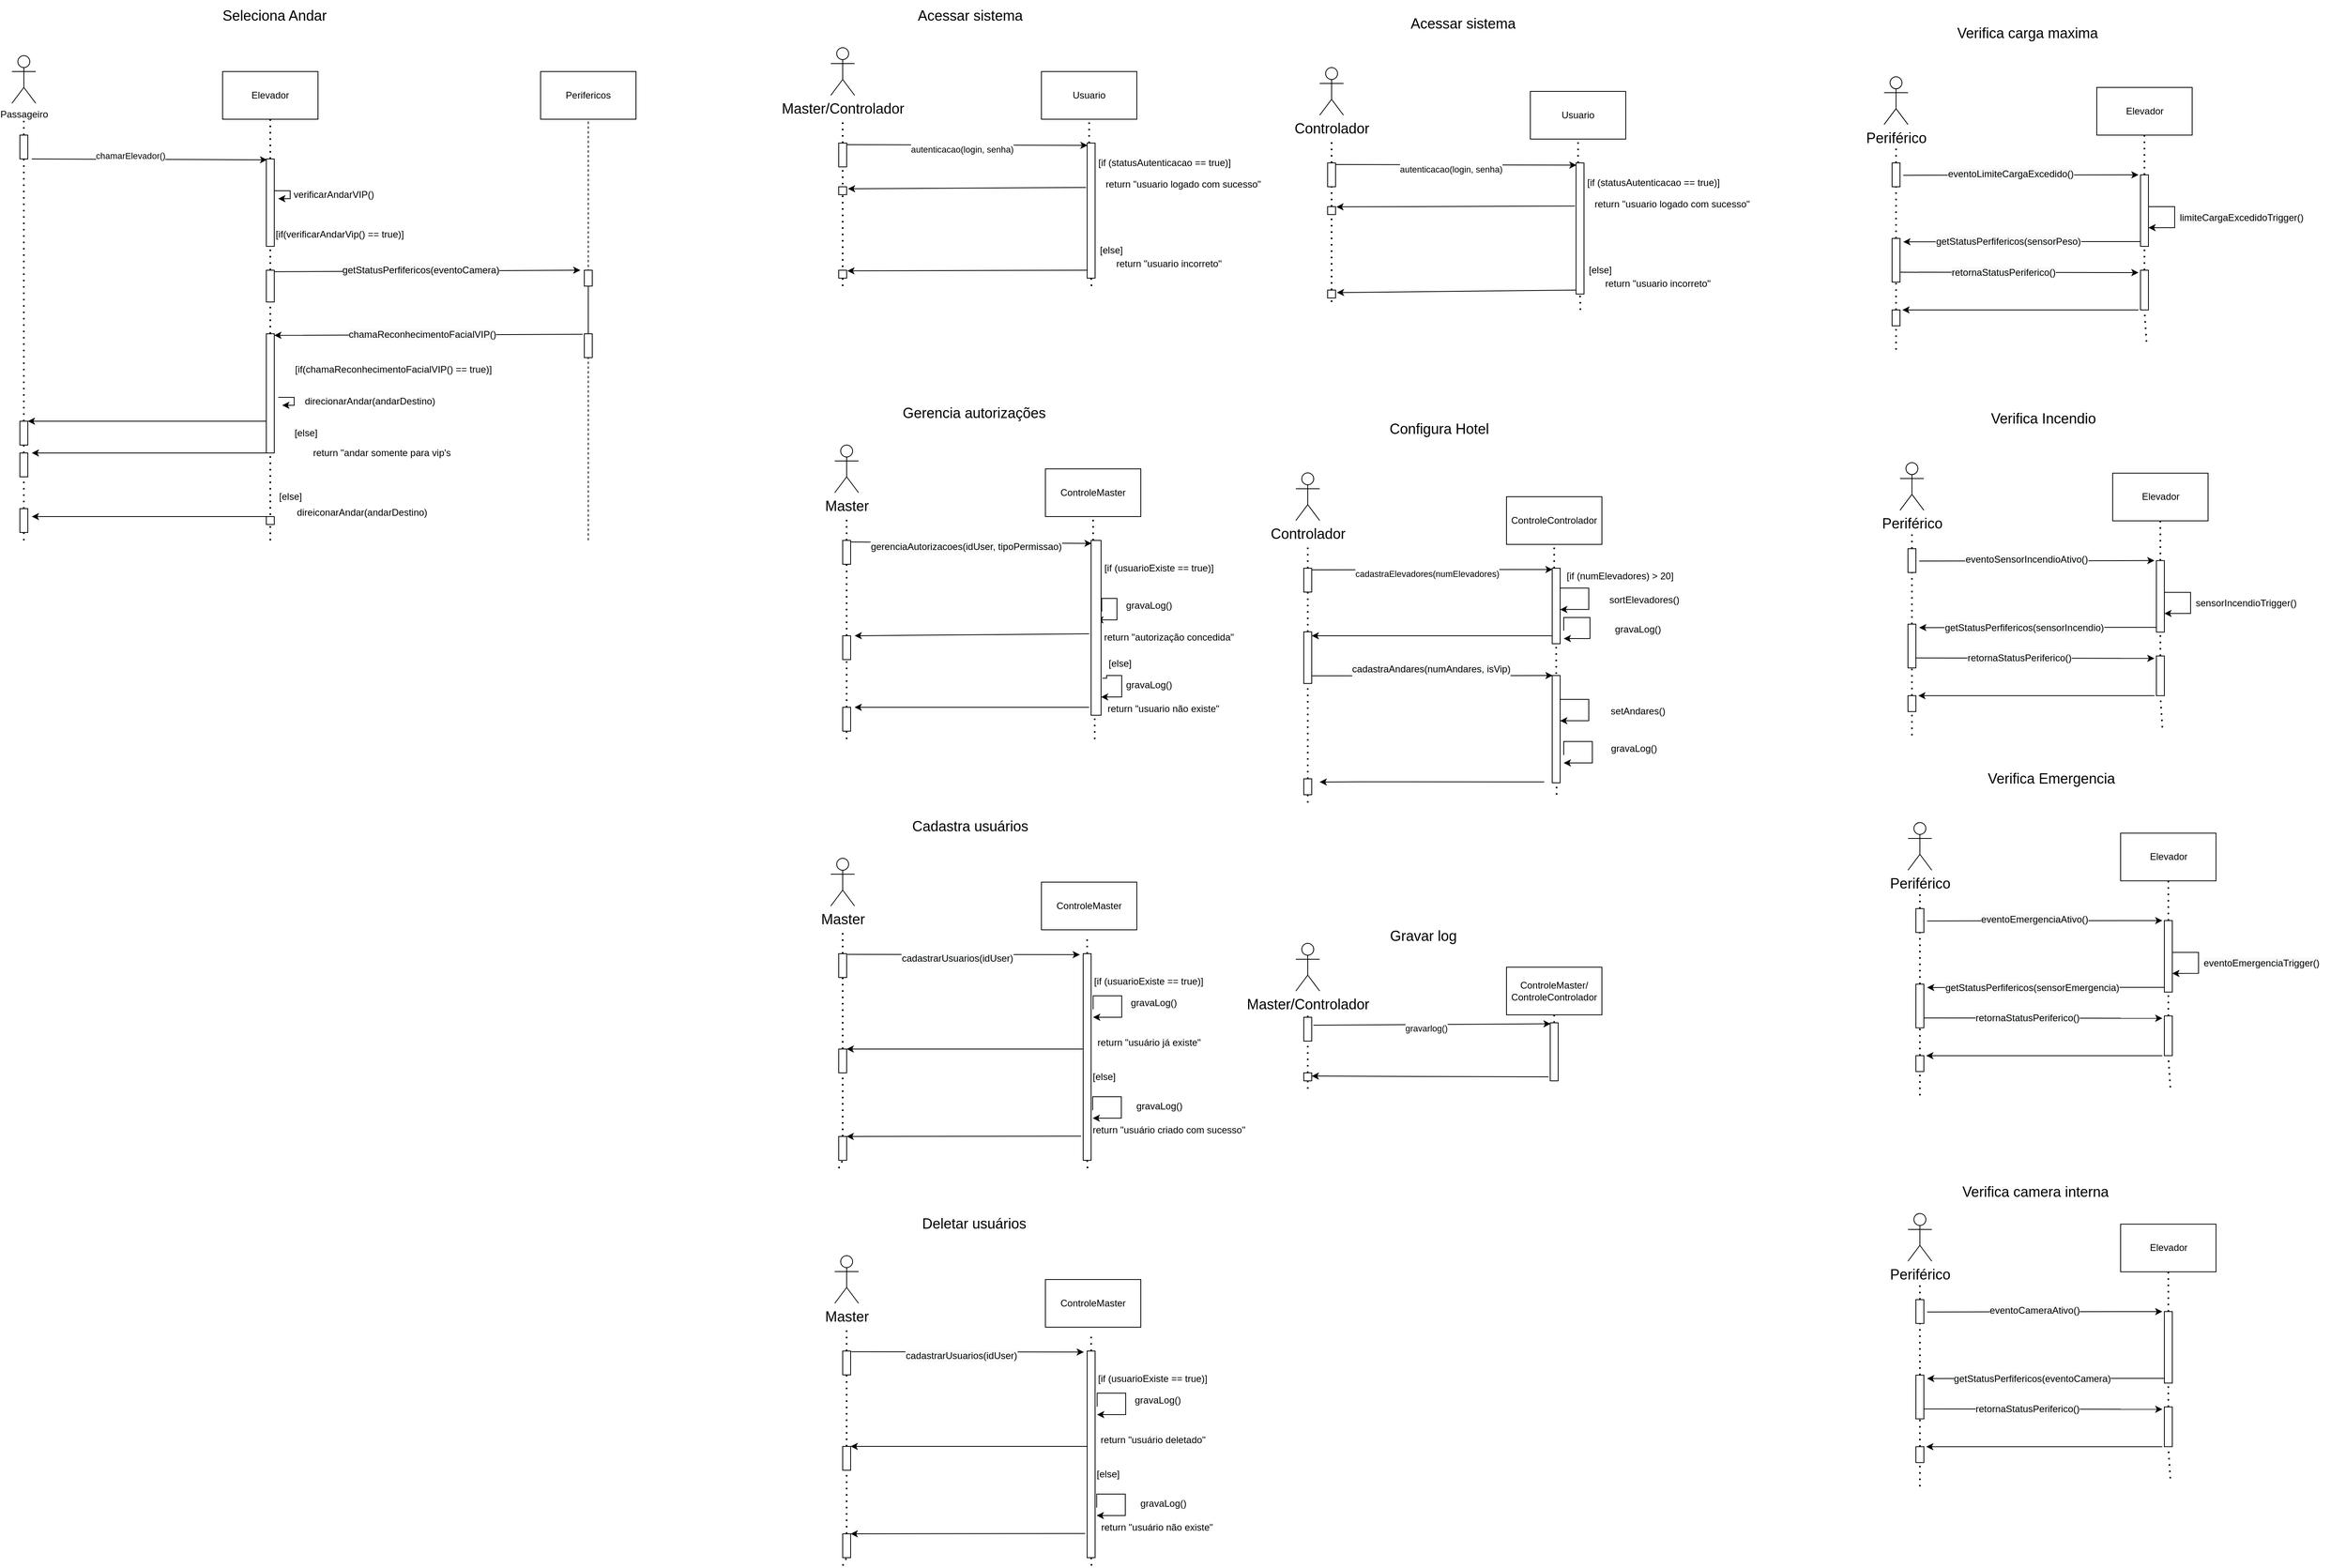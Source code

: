 <mxfile version="20.5.3" type="github">
  <diagram id="kgpKYQtTHZ0yAKxKKP6v" name="Page-1">
    <mxGraphModel dx="1422" dy="1886" grid="1" gridSize="10" guides="1" tooltips="1" connect="1" arrows="1" fold="1" page="1" pageScale="1" pageWidth="850" pageHeight="1100" math="0" shadow="0">
      <root>
        <mxCell id="0" />
        <mxCell id="1" parent="0" />
        <mxCell id="5WnQGbEfDsJ_Zrcz6-hq-192" value="" style="endArrow=none;dashed=1;html=1;dashPattern=1 3;strokeWidth=2;rounded=0;entryX=0.5;entryY=1;entryDx=0;entryDy=0;startArrow=none;" parent="1" edge="1">
          <mxGeometry width="50" height="50" relative="1" as="geometry">
            <mxPoint x="1527" y="910" as="sourcePoint" />
            <mxPoint x="1527.08" y="840" as="targetPoint" />
          </mxGeometry>
        </mxCell>
        <mxCell id="5WnQGbEfDsJ_Zrcz6-hq-124" value="" style="endArrow=none;dashed=1;html=1;dashPattern=1 3;strokeWidth=2;rounded=0;entryX=0.5;entryY=1;entryDx=0;entryDy=0;startArrow=none;" parent="1" target="5WnQGbEfDsJ_Zrcz6-hq-123" edge="1">
          <mxGeometry width="50" height="50" relative="1" as="geometry">
            <mxPoint x="1523" y="340" as="sourcePoint" />
            <mxPoint x="1520" y="130" as="targetPoint" />
          </mxGeometry>
        </mxCell>
        <mxCell id="5WnQGbEfDsJ_Zrcz6-hq-38" value="" style="endArrow=none;dashed=1;html=1;rounded=0;entryX=0.5;entryY=1;entryDx=0;entryDy=0;" parent="1" target="5WnQGbEfDsJ_Zrcz6-hq-37" edge="1">
          <mxGeometry width="50" height="50" relative="1" as="geometry">
            <mxPoint x="890" y="660" as="sourcePoint" />
            <mxPoint x="890" y="130" as="targetPoint" />
            <Array as="points">
              <mxPoint x="890" y="330" />
            </Array>
          </mxGeometry>
        </mxCell>
        <mxCell id="5WnQGbEfDsJ_Zrcz6-hq-10" value="" style="endArrow=none;dashed=1;html=1;dashPattern=1 3;strokeWidth=2;rounded=0;entryX=0.5;entryY=1;entryDx=0;entryDy=0;startArrow=none;" parent="1" source="5WnQGbEfDsJ_Zrcz6-hq-8" target="5WnQGbEfDsJ_Zrcz6-hq-9" edge="1">
          <mxGeometry width="50" height="50" relative="1" as="geometry">
            <mxPoint x="490" y="360" as="sourcePoint" />
            <mxPoint x="500" y="240" as="targetPoint" />
          </mxGeometry>
        </mxCell>
        <mxCell id="5WnQGbEfDsJ_Zrcz6-hq-7" value="" style="endArrow=none;dashed=1;html=1;dashPattern=1 3;strokeWidth=2;rounded=0;entryX=0.5;entryY=1;entryDx=0;entryDy=0;startArrow=none;" parent="1" source="3nuBFxr9cyL0pnOWT2aG-2" edge="1">
          <mxGeometry width="50" height="50" relative="1" as="geometry">
            <mxPoint x="180" y="360" as="sourcePoint" />
            <mxPoint x="180" y="130" as="targetPoint" />
          </mxGeometry>
        </mxCell>
        <mxCell id="5WnQGbEfDsJ_Zrcz6-hq-9" value="Elevador" style="rounded=0;whiteSpace=wrap;html=1;" parent="1" vertex="1">
          <mxGeometry x="430" y="70" width="120" height="60" as="geometry" />
        </mxCell>
        <mxCell id="3nuBFxr9cyL0pnOWT2aG-2" value="" style="points=[];perimeter=orthogonalPerimeter;rounded=0;shadow=0;strokeWidth=1;" parent="1" vertex="1">
          <mxGeometry x="175" y="150" width="10" height="30" as="geometry" />
        </mxCell>
        <mxCell id="5WnQGbEfDsJ_Zrcz6-hq-11" value="" style="endArrow=none;dashed=1;html=1;dashPattern=1 3;strokeWidth=2;rounded=0;entryX=0.5;entryY=1;entryDx=0;entryDy=0;startArrow=none;" parent="1" source="5WnQGbEfDsJ_Zrcz6-hq-131" target="3nuBFxr9cyL0pnOWT2aG-2" edge="1">
          <mxGeometry width="50" height="50" relative="1" as="geometry">
            <mxPoint x="180" y="660" as="sourcePoint" />
            <mxPoint x="180" y="130" as="targetPoint" />
          </mxGeometry>
        </mxCell>
        <mxCell id="5WnQGbEfDsJ_Zrcz6-hq-12" value="" style="endArrow=classic;html=1;rounded=0;exitX=1.5;exitY=1;exitDx=0;exitDy=0;exitPerimeter=0;entryX=0.1;entryY=0.01;entryDx=0;entryDy=0;entryPerimeter=0;" parent="1" source="3nuBFxr9cyL0pnOWT2aG-2" target="5WnQGbEfDsJ_Zrcz6-hq-8" edge="1">
          <mxGeometry width="50" height="50" relative="1" as="geometry">
            <mxPoint x="200" y="200" as="sourcePoint" />
            <mxPoint x="480" y="180" as="targetPoint" />
          </mxGeometry>
        </mxCell>
        <mxCell id="5WnQGbEfDsJ_Zrcz6-hq-13" value="chamarElevador()" style="edgeLabel;html=1;align=center;verticalAlign=middle;resizable=0;points=[];" parent="5WnQGbEfDsJ_Zrcz6-hq-12" vertex="1" connectable="0">
          <mxGeometry x="-0.7" y="4" relative="1" as="geometry">
            <mxPoint x="79" as="offset" />
          </mxGeometry>
        </mxCell>
        <mxCell id="5WnQGbEfDsJ_Zrcz6-hq-15" style="edgeStyle=orthogonalEdgeStyle;rounded=0;orthogonalLoop=1;jettySize=auto;html=1;" parent="1" source="5WnQGbEfDsJ_Zrcz6-hq-8" edge="1">
          <mxGeometry relative="1" as="geometry">
            <mxPoint x="500" y="230" as="targetPoint" />
            <Array as="points">
              <mxPoint x="515" y="220" />
              <mxPoint x="515" y="230" />
            </Array>
          </mxGeometry>
        </mxCell>
        <mxCell id="5WnQGbEfDsJ_Zrcz6-hq-8" value="" style="points=[];perimeter=orthogonalPerimeter;rounded=0;shadow=0;strokeWidth=1;" parent="1" vertex="1">
          <mxGeometry x="485" y="180" width="10" height="110" as="geometry" />
        </mxCell>
        <mxCell id="5WnQGbEfDsJ_Zrcz6-hq-14" value="" style="endArrow=none;dashed=1;html=1;dashPattern=1 3;strokeWidth=2;rounded=0;entryX=0.5;entryY=1;entryDx=0;entryDy=0;startArrow=none;" parent="1" source="5WnQGbEfDsJ_Zrcz6-hq-24" target="5WnQGbEfDsJ_Zrcz6-hq-8" edge="1">
          <mxGeometry width="50" height="50" relative="1" as="geometry">
            <mxPoint x="490" y="460" as="sourcePoint" />
            <mxPoint x="490" y="130" as="targetPoint" />
          </mxGeometry>
        </mxCell>
        <mxCell id="5WnQGbEfDsJ_Zrcz6-hq-16" value="verificarAndarVIP()" style="text;html=1;strokeColor=none;fillColor=none;align=center;verticalAlign=middle;whiteSpace=wrap;rounded=0;" parent="1" vertex="1">
          <mxGeometry x="540" y="210" width="60" height="30" as="geometry" />
        </mxCell>
        <mxCell id="5WnQGbEfDsJ_Zrcz6-hq-17" value="[if(verificarAndarVip() == true)]" style="text;html=1;strokeColor=none;fillColor=none;align=center;verticalAlign=middle;whiteSpace=wrap;rounded=0;" parent="1" vertex="1">
          <mxGeometry x="495" y="260" width="165" height="30" as="geometry" />
        </mxCell>
        <mxCell id="5WnQGbEfDsJ_Zrcz6-hq-19" value="Perifericos" style="rounded=0;whiteSpace=wrap;html=1;" parent="1" vertex="1">
          <mxGeometry x="830" y="70" width="120" height="60" as="geometry" />
        </mxCell>
        <mxCell id="5WnQGbEfDsJ_Zrcz6-hq-24" value="" style="points=[];perimeter=orthogonalPerimeter;rounded=0;shadow=0;strokeWidth=1;" parent="1" vertex="1">
          <mxGeometry x="485" y="320" width="10" height="40" as="geometry" />
        </mxCell>
        <mxCell id="5WnQGbEfDsJ_Zrcz6-hq-25" value="" style="endArrow=none;dashed=1;html=1;dashPattern=1 3;strokeWidth=2;rounded=0;entryX=0.5;entryY=1;entryDx=0;entryDy=0;startArrow=none;" parent="1" source="5WnQGbEfDsJ_Zrcz6-hq-43" target="5WnQGbEfDsJ_Zrcz6-hq-24" edge="1">
          <mxGeometry width="50" height="50" relative="1" as="geometry">
            <mxPoint x="490" y="520" as="sourcePoint" />
            <mxPoint x="490" y="240" as="targetPoint" />
          </mxGeometry>
        </mxCell>
        <mxCell id="5WnQGbEfDsJ_Zrcz6-hq-26" value="" style="endArrow=classic;html=1;rounded=0;exitX=1.2;exitY=0.168;exitDx=0;exitDy=0;exitPerimeter=0;" parent="1" edge="1">
          <mxGeometry width="50" height="50" relative="1" as="geometry">
            <mxPoint x="495" y="321.92" as="sourcePoint" />
            <mxPoint x="880" y="320" as="targetPoint" />
          </mxGeometry>
        </mxCell>
        <mxCell id="5WnQGbEfDsJ_Zrcz6-hq-27" value="&lt;span style=&quot;font-size: 12px; text-align: left; background-color: rgb(248, 249, 250);&quot;&gt;getStatusPerfifericos(eventoCamera)&lt;/span&gt;" style="edgeLabel;html=1;align=center;verticalAlign=middle;resizable=0;points=[];" parent="5WnQGbEfDsJ_Zrcz6-hq-26" vertex="1" connectable="0">
          <mxGeometry x="-0.7" y="4" relative="1" as="geometry">
            <mxPoint x="126" y="2" as="offset" />
          </mxGeometry>
        </mxCell>
        <mxCell id="5WnQGbEfDsJ_Zrcz6-hq-32" value="" style="endArrow=classic;html=1;rounded=0;exitX=-0.2;exitY=0.02;exitDx=0;exitDy=0;exitPerimeter=0;entryX=1;entryY=0.013;entryDx=0;entryDy=0;entryPerimeter=0;" parent="1" source="5WnQGbEfDsJ_Zrcz6-hq-37" target="5WnQGbEfDsJ_Zrcz6-hq-43" edge="1">
          <mxGeometry width="50" height="50" relative="1" as="geometry">
            <mxPoint x="700" y="410" as="sourcePoint" />
            <mxPoint x="490" y="401" as="targetPoint" />
          </mxGeometry>
        </mxCell>
        <mxCell id="5WnQGbEfDsJ_Zrcz6-hq-33" value="&lt;span style=&quot;font-size: 12px; text-align: left; background-color: rgb(248, 249, 250);&quot;&gt;chamaReconhecimentoFacialVIP()&lt;/span&gt;" style="edgeLabel;html=1;align=center;verticalAlign=middle;resizable=0;points=[];" parent="5WnQGbEfDsJ_Zrcz6-hq-32" vertex="1" connectable="0">
          <mxGeometry x="-0.7" y="4" relative="1" as="geometry">
            <mxPoint x="-144" y="-4" as="offset" />
          </mxGeometry>
        </mxCell>
        <mxCell id="5WnQGbEfDsJ_Zrcz6-hq-34" value="[if(&lt;span style=&quot;text-align: left;&quot;&gt;chamaReconhecimentoFacialVIP()&lt;/span&gt;&amp;nbsp;== true)]" style="text;html=1;strokeColor=none;fillColor=none;align=center;verticalAlign=middle;whiteSpace=wrap;rounded=0;" parent="1" vertex="1">
          <mxGeometry x="500" y="430" width="290" height="30" as="geometry" />
        </mxCell>
        <mxCell id="5WnQGbEfDsJ_Zrcz6-hq-36" value="" style="endArrow=none;dashed=1;html=1;rounded=0;entryX=0.5;entryY=1;entryDx=0;entryDy=0;startArrow=none;" parent="1" source="5WnQGbEfDsJ_Zrcz6-hq-37" target="5WnQGbEfDsJ_Zrcz6-hq-19" edge="1">
          <mxGeometry width="50" height="50" relative="1" as="geometry">
            <mxPoint x="890" y="520" as="sourcePoint" />
            <mxPoint x="920" y="230" as="targetPoint" />
            <Array as="points" />
          </mxGeometry>
        </mxCell>
        <mxCell id="5WnQGbEfDsJ_Zrcz6-hq-37" value="" style="points=[];perimeter=orthogonalPerimeter;rounded=0;shadow=0;strokeWidth=1;" parent="1" vertex="1">
          <mxGeometry x="885" y="400" width="10" height="30" as="geometry" />
        </mxCell>
        <mxCell id="5WnQGbEfDsJ_Zrcz6-hq-42" value="" style="points=[];perimeter=orthogonalPerimeter;rounded=0;shadow=0;strokeWidth=1;" parent="1" vertex="1">
          <mxGeometry x="885" y="320" width="10" height="20" as="geometry" />
        </mxCell>
        <mxCell id="5WnQGbEfDsJ_Zrcz6-hq-43" value="" style="points=[];perimeter=orthogonalPerimeter;rounded=0;shadow=0;strokeWidth=1;" parent="1" vertex="1">
          <mxGeometry x="485" y="400" width="10" height="150" as="geometry" />
        </mxCell>
        <mxCell id="5WnQGbEfDsJ_Zrcz6-hq-44" value="" style="endArrow=none;dashed=1;html=1;dashPattern=1 3;strokeWidth=2;rounded=0;entryX=0.5;entryY=1;entryDx=0;entryDy=0;" parent="1" target="5WnQGbEfDsJ_Zrcz6-hq-43" edge="1">
          <mxGeometry width="50" height="50" relative="1" as="geometry">
            <mxPoint x="490" y="660" as="sourcePoint" />
            <mxPoint x="490" y="360" as="targetPoint" />
          </mxGeometry>
        </mxCell>
        <mxCell id="5WnQGbEfDsJ_Zrcz6-hq-45" value="direcionarAndar(andarDestino)" style="text;html=1;align=center;verticalAlign=middle;resizable=0;points=[];autosize=1;strokeColor=none;fillColor=none;" parent="1" vertex="1">
          <mxGeometry x="520" y="470" width="190" height="30" as="geometry" />
        </mxCell>
        <mxCell id="5WnQGbEfDsJ_Zrcz6-hq-47" value="[else]" style="text;html=1;strokeColor=none;fillColor=none;align=center;verticalAlign=middle;whiteSpace=wrap;rounded=0;" parent="1" vertex="1">
          <mxGeometry x="500" y="510" width="70" height="30" as="geometry" />
        </mxCell>
        <mxCell id="5WnQGbEfDsJ_Zrcz6-hq-48" value="return &quot;andar somente para vip&#39;s" style="text;html=1;align=center;verticalAlign=middle;resizable=0;points=[];autosize=1;strokeColor=none;fillColor=none;" parent="1" vertex="1">
          <mxGeometry x="530" y="535" width="200" height="30" as="geometry" />
        </mxCell>
        <mxCell id="5WnQGbEfDsJ_Zrcz6-hq-49" value="" style="endArrow=classic;html=1;rounded=0;" parent="1" edge="1">
          <mxGeometry width="50" height="50" relative="1" as="geometry">
            <mxPoint x="490" y="550" as="sourcePoint" />
            <mxPoint x="190" y="550" as="targetPoint" />
          </mxGeometry>
        </mxCell>
        <mxCell id="5WnQGbEfDsJ_Zrcz6-hq-50" value="[else]" style="text;html=1;strokeColor=none;fillColor=none;align=center;verticalAlign=middle;whiteSpace=wrap;rounded=0;" parent="1" vertex="1">
          <mxGeometry x="492.5" y="590" width="45" height="30" as="geometry" />
        </mxCell>
        <mxCell id="5WnQGbEfDsJ_Zrcz6-hq-51" value="direiconarAndar(andarDestino)" style="text;html=1;align=center;verticalAlign=middle;resizable=0;points=[];autosize=1;strokeColor=none;fillColor=none;" parent="1" vertex="1">
          <mxGeometry x="510" y="610" width="190" height="30" as="geometry" />
        </mxCell>
        <mxCell id="5WnQGbEfDsJ_Zrcz6-hq-58" style="edgeStyle=orthogonalEdgeStyle;rounded=0;orthogonalLoop=1;jettySize=auto;html=1;" parent="1" edge="1">
          <mxGeometry relative="1" as="geometry">
            <mxPoint x="505" y="490" as="targetPoint" />
            <mxPoint x="500" y="480" as="sourcePoint" />
            <Array as="points">
              <mxPoint x="520" y="480" />
              <mxPoint x="520" y="490" />
            </Array>
          </mxGeometry>
        </mxCell>
        <mxCell id="5WnQGbEfDsJ_Zrcz6-hq-59" value="" style="endArrow=classic;html=1;rounded=0;" parent="1" edge="1">
          <mxGeometry width="50" height="50" relative="1" as="geometry">
            <mxPoint x="485" y="630" as="sourcePoint" />
            <mxPoint x="190" y="630" as="targetPoint" />
          </mxGeometry>
        </mxCell>
        <mxCell id="5WnQGbEfDsJ_Zrcz6-hq-61" value="" style="points=[];perimeter=orthogonalPerimeter;rounded=0;shadow=0;strokeWidth=1;" parent="1" vertex="1">
          <mxGeometry x="485" y="630" width="10" height="10" as="geometry" />
        </mxCell>
        <mxCell id="5WnQGbEfDsJ_Zrcz6-hq-62" value="" style="points=[];perimeter=orthogonalPerimeter;rounded=0;shadow=0;strokeWidth=1;" parent="1" vertex="1">
          <mxGeometry x="175" y="550" width="10" height="30" as="geometry" />
        </mxCell>
        <mxCell id="5WnQGbEfDsJ_Zrcz6-hq-63" value="" style="endArrow=none;dashed=1;html=1;dashPattern=1 3;strokeWidth=2;rounded=0;entryX=0.5;entryY=1;entryDx=0;entryDy=0;startArrow=none;" parent="1" source="5WnQGbEfDsJ_Zrcz6-hq-64" target="5WnQGbEfDsJ_Zrcz6-hq-62" edge="1">
          <mxGeometry width="50" height="50" relative="1" as="geometry">
            <mxPoint x="180" y="660" as="sourcePoint" />
            <mxPoint x="180" y="180" as="targetPoint" />
          </mxGeometry>
        </mxCell>
        <mxCell id="5WnQGbEfDsJ_Zrcz6-hq-64" value="" style="points=[];perimeter=orthogonalPerimeter;rounded=0;shadow=0;strokeWidth=1;" parent="1" vertex="1">
          <mxGeometry x="175" y="620" width="10" height="30" as="geometry" />
        </mxCell>
        <mxCell id="5WnQGbEfDsJ_Zrcz6-hq-65" value="" style="endArrow=none;dashed=1;html=1;dashPattern=1 3;strokeWidth=2;rounded=0;entryX=0.5;entryY=1;entryDx=0;entryDy=0;" parent="1" target="5WnQGbEfDsJ_Zrcz6-hq-64" edge="1">
          <mxGeometry width="50" height="50" relative="1" as="geometry">
            <mxPoint x="180" y="660" as="sourcePoint" />
            <mxPoint x="180" y="580" as="targetPoint" />
          </mxGeometry>
        </mxCell>
        <mxCell id="5WnQGbEfDsJ_Zrcz6-hq-67" value="" style="endArrow=none;dashed=1;html=1;dashPattern=1 3;strokeWidth=2;rounded=0;entryX=0.5;entryY=1;entryDx=0;entryDy=0;startArrow=none;" parent="1" source="5WnQGbEfDsJ_Zrcz6-hq-123" target="5WnQGbEfDsJ_Zrcz6-hq-70" edge="1">
          <mxGeometry width="50" height="50" relative="1" as="geometry">
            <mxPoint x="1520.5" y="670" as="sourcePoint" />
            <mxPoint x="1530" y="240" as="targetPoint" />
          </mxGeometry>
        </mxCell>
        <mxCell id="5WnQGbEfDsJ_Zrcz6-hq-68" value="" style="endArrow=none;dashed=1;html=1;dashPattern=1 3;strokeWidth=2;rounded=0;entryX=0.5;entryY=1;entryDx=0;entryDy=0;startArrow=none;" parent="1" source="5WnQGbEfDsJ_Zrcz6-hq-71" edge="1">
          <mxGeometry width="50" height="50" relative="1" as="geometry">
            <mxPoint x="1210" y="360" as="sourcePoint" />
            <mxPoint x="1210" y="130" as="targetPoint" />
          </mxGeometry>
        </mxCell>
        <mxCell id="5WnQGbEfDsJ_Zrcz6-hq-70" value="Usuario" style="rounded=0;whiteSpace=wrap;html=1;" parent="1" vertex="1">
          <mxGeometry x="1460" y="70" width="120" height="60" as="geometry" />
        </mxCell>
        <mxCell id="5WnQGbEfDsJ_Zrcz6-hq-71" value="" style="points=[];perimeter=orthogonalPerimeter;rounded=0;shadow=0;strokeWidth=1;" parent="1" vertex="1">
          <mxGeometry x="1205" y="160" width="10" height="30" as="geometry" />
        </mxCell>
        <mxCell id="5WnQGbEfDsJ_Zrcz6-hq-72" value="" style="endArrow=none;dashed=1;html=1;dashPattern=1 3;strokeWidth=2;rounded=0;entryX=0.5;entryY=1;entryDx=0;entryDy=0;startArrow=none;" parent="1" target="5WnQGbEfDsJ_Zrcz6-hq-71" edge="1">
          <mxGeometry width="50" height="50" relative="1" as="geometry">
            <mxPoint x="1210" y="340" as="sourcePoint" />
            <mxPoint x="1210" y="130" as="targetPoint" />
          </mxGeometry>
        </mxCell>
        <mxCell id="5WnQGbEfDsJ_Zrcz6-hq-77" value="" style="endArrow=none;dashed=1;html=1;dashPattern=1 3;strokeWidth=2;rounded=0;entryX=0.5;entryY=1;entryDx=0;entryDy=0;startArrow=none;" parent="1" edge="1">
          <mxGeometry width="50" height="50" relative="1" as="geometry">
            <mxPoint x="1520.5" y="400" as="sourcePoint" />
            <mxPoint x="1520" y="400" as="targetPoint" />
          </mxGeometry>
        </mxCell>
        <mxCell id="5WnQGbEfDsJ_Zrcz6-hq-123" value="" style="points=[];perimeter=orthogonalPerimeter;rounded=0;shadow=0;strokeWidth=1;" parent="1" vertex="1">
          <mxGeometry x="1517.5" y="160" width="10" height="170" as="geometry" />
        </mxCell>
        <mxCell id="5WnQGbEfDsJ_Zrcz6-hq-125" value="[if (statusAutenticacao == true)]" style="text;html=1;strokeColor=none;fillColor=none;align=center;verticalAlign=middle;whiteSpace=wrap;rounded=0;" parent="1" vertex="1">
          <mxGeometry x="1530" y="170" width="170" height="30" as="geometry" />
        </mxCell>
        <mxCell id="5WnQGbEfDsJ_Zrcz6-hq-129" value="Passageiro" style="shape=umlActor;verticalLabelPosition=bottom;verticalAlign=top;html=1;outlineConnect=0;" parent="1" vertex="1">
          <mxGeometry x="165" y="50" width="30" height="60" as="geometry" />
        </mxCell>
        <mxCell id="5WnQGbEfDsJ_Zrcz6-hq-130" value="" style="endArrow=classic;html=1;rounded=0;" parent="1" edge="1">
          <mxGeometry width="50" height="50" relative="1" as="geometry">
            <mxPoint x="485" y="510" as="sourcePoint" />
            <mxPoint x="185" y="510" as="targetPoint" />
          </mxGeometry>
        </mxCell>
        <mxCell id="5WnQGbEfDsJ_Zrcz6-hq-131" value="" style="points=[];perimeter=orthogonalPerimeter;rounded=0;shadow=0;strokeWidth=1;" parent="1" vertex="1">
          <mxGeometry x="175" y="510" width="10" height="30" as="geometry" />
        </mxCell>
        <mxCell id="5WnQGbEfDsJ_Zrcz6-hq-132" value="" style="endArrow=none;dashed=1;html=1;dashPattern=1 3;strokeWidth=2;rounded=0;entryX=0.5;entryY=1;entryDx=0;entryDy=0;startArrow=none;" parent="1" source="5WnQGbEfDsJ_Zrcz6-hq-62" target="5WnQGbEfDsJ_Zrcz6-hq-131" edge="1">
          <mxGeometry width="50" height="50" relative="1" as="geometry">
            <mxPoint x="180" y="550" as="sourcePoint" />
            <mxPoint x="180" y="180" as="targetPoint" />
          </mxGeometry>
        </mxCell>
        <mxCell id="5WnQGbEfDsJ_Zrcz6-hq-133" value="&lt;font style=&quot;font-size: 18px;&quot;&gt;Seleciona Andar&lt;/font&gt;" style="text;html=1;align=center;verticalAlign=middle;resizable=0;points=[];autosize=1;strokeColor=none;fillColor=none;" parent="1" vertex="1">
          <mxGeometry x="420" y="-20" width="150" height="40" as="geometry" />
        </mxCell>
        <mxCell id="5WnQGbEfDsJ_Zrcz6-hq-134" value="Acessar sistema" style="text;html=1;resizable=0;autosize=1;align=center;verticalAlign=middle;points=[];fillColor=none;strokeColor=none;rounded=0;fontSize=18;" parent="1" vertex="1">
          <mxGeometry x="1290" y="-20" width="160" height="40" as="geometry" />
        </mxCell>
        <mxCell id="5WnQGbEfDsJ_Zrcz6-hq-135" value="Master/Controlador" style="shape=umlActor;verticalLabelPosition=bottom;verticalAlign=top;html=1;outlineConnect=0;fontSize=18;" parent="1" vertex="1">
          <mxGeometry x="1195" y="40" width="30" height="60" as="geometry" />
        </mxCell>
        <mxCell id="5WnQGbEfDsJ_Zrcz6-hq-136" value="" style="endArrow=classic;html=1;rounded=0;fontSize=18;exitX=1;exitY=0.067;exitDx=0;exitDy=0;exitPerimeter=0;entryX=0.05;entryY=0.017;entryDx=0;entryDy=0;entryPerimeter=0;" parent="1" source="5WnQGbEfDsJ_Zrcz6-hq-71" target="5WnQGbEfDsJ_Zrcz6-hq-123" edge="1">
          <mxGeometry width="50" height="50" relative="1" as="geometry">
            <mxPoint x="1250" y="230" as="sourcePoint" />
            <mxPoint x="1440" y="210" as="targetPoint" />
          </mxGeometry>
        </mxCell>
        <mxCell id="5WnQGbEfDsJ_Zrcz6-hq-137" value="&lt;span style=&quot;font-size: 11px;&quot;&gt;autenticacao(login, senha)&lt;/span&gt;" style="edgeLabel;html=1;align=center;verticalAlign=middle;resizable=0;points=[];fontSize=18;" parent="5WnQGbEfDsJ_Zrcz6-hq-136" vertex="1" connectable="0">
          <mxGeometry x="0.294" y="-1" relative="1" as="geometry">
            <mxPoint x="-51" y="2" as="offset" />
          </mxGeometry>
        </mxCell>
        <mxCell id="5WnQGbEfDsJ_Zrcz6-hq-138" value="&lt;font style=&quot;font-size: 12px;&quot;&gt;return &quot;usuario logado com sucesso&quot;&lt;/font&gt;" style="text;html=1;align=center;verticalAlign=middle;resizable=0;points=[];autosize=1;strokeColor=none;fillColor=none;fontSize=18;" parent="1" vertex="1">
          <mxGeometry x="1527.5" y="190" width="220" height="40" as="geometry" />
        </mxCell>
        <mxCell id="5WnQGbEfDsJ_Zrcz6-hq-139" value="" style="endArrow=classic;html=1;rounded=0;fontSize=12;exitX=-0.15;exitY=0.329;exitDx=0;exitDy=0;exitPerimeter=0;entryX=1.167;entryY=0.25;entryDx=0;entryDy=0;entryPerimeter=0;" parent="1" source="5WnQGbEfDsJ_Zrcz6-hq-123" target="5WnQGbEfDsJ_Zrcz6-hq-167" edge="1">
          <mxGeometry width="50" height="50" relative="1" as="geometry">
            <mxPoint x="1380" y="280" as="sourcePoint" />
            <mxPoint x="1210" y="216" as="targetPoint" />
          </mxGeometry>
        </mxCell>
        <mxCell id="5WnQGbEfDsJ_Zrcz6-hq-140" value="[else]" style="text;html=1;strokeColor=none;fillColor=none;align=center;verticalAlign=middle;whiteSpace=wrap;rounded=0;" parent="1" vertex="1">
          <mxGeometry x="1527.5" y="280" width="40" height="30" as="geometry" />
        </mxCell>
        <mxCell id="5WnQGbEfDsJ_Zrcz6-hq-141" value="&lt;font style=&quot;font-size: 12px;&quot;&gt;return &quot;usuario incorreto&quot;&lt;/font&gt;" style="text;html=1;align=center;verticalAlign=middle;resizable=0;points=[];autosize=1;strokeColor=none;fillColor=none;fontSize=18;" parent="1" vertex="1">
          <mxGeometry x="1540" y="290" width="160" height="40" as="geometry" />
        </mxCell>
        <mxCell id="5WnQGbEfDsJ_Zrcz6-hq-142" value="" style="endArrow=classic;html=1;rounded=0;fontSize=12;exitX=-0.15;exitY=0.329;exitDx=0;exitDy=0;exitPerimeter=0;entryX=1.083;entryY=0.083;entryDx=0;entryDy=0;entryPerimeter=0;" parent="1" target="5WnQGbEfDsJ_Zrcz6-hq-168" edge="1">
          <mxGeometry width="50" height="50" relative="1" as="geometry">
            <mxPoint x="1517.5" y="320.0" as="sourcePoint" />
            <mxPoint x="1211.5" y="321.04" as="targetPoint" />
          </mxGeometry>
        </mxCell>
        <mxCell id="5WnQGbEfDsJ_Zrcz6-hq-144" value="" style="endArrow=none;dashed=1;html=1;dashPattern=1 3;strokeWidth=2;rounded=0;entryX=0.5;entryY=1;entryDx=0;entryDy=0;startArrow=none;" parent="1" target="5WnQGbEfDsJ_Zrcz6-hq-151" edge="1">
          <mxGeometry width="50" height="50" relative="1" as="geometry">
            <mxPoint x="2138" y="370" as="sourcePoint" />
            <mxPoint x="2135" y="155" as="targetPoint" />
          </mxGeometry>
        </mxCell>
        <mxCell id="5WnQGbEfDsJ_Zrcz6-hq-145" value="" style="endArrow=none;dashed=1;html=1;dashPattern=1 3;strokeWidth=2;rounded=0;entryX=0.5;entryY=1;entryDx=0;entryDy=0;startArrow=none;" parent="1" source="5WnQGbEfDsJ_Zrcz6-hq-151" target="5WnQGbEfDsJ_Zrcz6-hq-147" edge="1">
          <mxGeometry width="50" height="50" relative="1" as="geometry">
            <mxPoint x="2135.5" y="695" as="sourcePoint" />
            <mxPoint x="2145" y="265" as="targetPoint" />
          </mxGeometry>
        </mxCell>
        <mxCell id="5WnQGbEfDsJ_Zrcz6-hq-146" value="" style="endArrow=none;dashed=1;html=1;dashPattern=1 3;strokeWidth=2;rounded=0;entryX=0.5;entryY=1;entryDx=0;entryDy=0;startArrow=none;" parent="1" source="5WnQGbEfDsJ_Zrcz6-hq-148" edge="1">
          <mxGeometry width="50" height="50" relative="1" as="geometry">
            <mxPoint x="1825" y="385" as="sourcePoint" />
            <mxPoint x="1825" y="155" as="targetPoint" />
          </mxGeometry>
        </mxCell>
        <mxCell id="5WnQGbEfDsJ_Zrcz6-hq-147" value="Usuario" style="rounded=0;whiteSpace=wrap;html=1;" parent="1" vertex="1">
          <mxGeometry x="2075" y="95" width="120" height="60" as="geometry" />
        </mxCell>
        <mxCell id="5WnQGbEfDsJ_Zrcz6-hq-148" value="" style="points=[];perimeter=orthogonalPerimeter;rounded=0;shadow=0;strokeWidth=1;" parent="1" vertex="1">
          <mxGeometry x="1820" y="185" width="10" height="30" as="geometry" />
        </mxCell>
        <mxCell id="5WnQGbEfDsJ_Zrcz6-hq-149" value="" style="endArrow=none;dashed=1;html=1;dashPattern=1 3;strokeWidth=2;rounded=0;entryX=0.5;entryY=1;entryDx=0;entryDy=0;startArrow=none;" parent="1" source="5WnQGbEfDsJ_Zrcz6-hq-162" target="5WnQGbEfDsJ_Zrcz6-hq-148" edge="1">
          <mxGeometry width="50" height="50" relative="1" as="geometry">
            <mxPoint x="1825" y="465" as="sourcePoint" />
            <mxPoint x="1825" y="155" as="targetPoint" />
          </mxGeometry>
        </mxCell>
        <mxCell id="5WnQGbEfDsJ_Zrcz6-hq-150" value="" style="endArrow=none;dashed=1;html=1;dashPattern=1 3;strokeWidth=2;rounded=0;entryX=0.5;entryY=1;entryDx=0;entryDy=0;startArrow=none;" parent="1" edge="1">
          <mxGeometry width="50" height="50" relative="1" as="geometry">
            <mxPoint x="2135.5" y="425" as="sourcePoint" />
            <mxPoint x="2135" y="425" as="targetPoint" />
          </mxGeometry>
        </mxCell>
        <mxCell id="5WnQGbEfDsJ_Zrcz6-hq-151" value="" style="points=[];perimeter=orthogonalPerimeter;rounded=0;shadow=0;strokeWidth=1;" parent="1" vertex="1">
          <mxGeometry x="2132.5" y="185" width="10" height="165" as="geometry" />
        </mxCell>
        <mxCell id="5WnQGbEfDsJ_Zrcz6-hq-152" value="[if (statusAutenticacao == true)]" style="text;html=1;strokeColor=none;fillColor=none;align=center;verticalAlign=middle;whiteSpace=wrap;rounded=0;" parent="1" vertex="1">
          <mxGeometry x="2145" y="195" width="170" height="30" as="geometry" />
        </mxCell>
        <mxCell id="5WnQGbEfDsJ_Zrcz6-hq-153" value="Acessar sistema" style="text;html=1;resizable=0;autosize=1;align=center;verticalAlign=middle;points=[];fillColor=none;strokeColor=none;rounded=0;fontSize=18;" parent="1" vertex="1">
          <mxGeometry x="1910" y="-10" width="160" height="40" as="geometry" />
        </mxCell>
        <mxCell id="5WnQGbEfDsJ_Zrcz6-hq-154" value="Controlador" style="shape=umlActor;verticalLabelPosition=bottom;verticalAlign=top;html=1;outlineConnect=0;fontSize=18;" parent="1" vertex="1">
          <mxGeometry x="1810" y="65" width="30" height="60" as="geometry" />
        </mxCell>
        <mxCell id="5WnQGbEfDsJ_Zrcz6-hq-155" value="" style="endArrow=classic;html=1;rounded=0;fontSize=18;exitX=1;exitY=0.067;exitDx=0;exitDy=0;exitPerimeter=0;entryX=0.05;entryY=0.017;entryDx=0;entryDy=0;entryPerimeter=0;" parent="1" source="5WnQGbEfDsJ_Zrcz6-hq-148" target="5WnQGbEfDsJ_Zrcz6-hq-151" edge="1">
          <mxGeometry width="50" height="50" relative="1" as="geometry">
            <mxPoint x="1865" y="255" as="sourcePoint" />
            <mxPoint x="2055" y="235" as="targetPoint" />
          </mxGeometry>
        </mxCell>
        <mxCell id="5WnQGbEfDsJ_Zrcz6-hq-156" value="&lt;span style=&quot;font-size: 11px;&quot;&gt;autenticacao(login, senha)&lt;/span&gt;" style="edgeLabel;html=1;align=center;verticalAlign=middle;resizable=0;points=[];fontSize=18;" parent="5WnQGbEfDsJ_Zrcz6-hq-155" vertex="1" connectable="0">
          <mxGeometry x="0.294" y="-1" relative="1" as="geometry">
            <mxPoint x="-51" y="2" as="offset" />
          </mxGeometry>
        </mxCell>
        <mxCell id="5WnQGbEfDsJ_Zrcz6-hq-157" value="&lt;font style=&quot;font-size: 12px;&quot;&gt;return &quot;usuario logado com sucesso&quot;&lt;/font&gt;" style="text;html=1;align=center;verticalAlign=middle;resizable=0;points=[];autosize=1;strokeColor=none;fillColor=none;fontSize=18;" parent="1" vertex="1">
          <mxGeometry x="2142.5" y="215" width="220" height="40" as="geometry" />
        </mxCell>
        <mxCell id="5WnQGbEfDsJ_Zrcz6-hq-158" value="" style="endArrow=classic;html=1;rounded=0;fontSize=12;exitX=-0.15;exitY=0.329;exitDx=0;exitDy=0;exitPerimeter=0;entryX=1.1;entryY=0.033;entryDx=0;entryDy=0;entryPerimeter=0;" parent="1" source="5WnQGbEfDsJ_Zrcz6-hq-151" target="5WnQGbEfDsJ_Zrcz6-hq-162" edge="1">
          <mxGeometry width="50" height="50" relative="1" as="geometry">
            <mxPoint x="1995" y="305" as="sourcePoint" />
            <mxPoint x="1825" y="241" as="targetPoint" />
          </mxGeometry>
        </mxCell>
        <mxCell id="5WnQGbEfDsJ_Zrcz6-hq-159" value="[else]" style="text;html=1;strokeColor=none;fillColor=none;align=center;verticalAlign=middle;whiteSpace=wrap;rounded=0;" parent="1" vertex="1">
          <mxGeometry x="2142.5" y="305" width="40" height="30" as="geometry" />
        </mxCell>
        <mxCell id="5WnQGbEfDsJ_Zrcz6-hq-160" value="&lt;font style=&quot;font-size: 12px;&quot;&gt;return &quot;usuario incorreto&quot;&lt;/font&gt;" style="text;html=1;align=center;verticalAlign=middle;resizable=0;points=[];autosize=1;strokeColor=none;fillColor=none;fontSize=18;" parent="1" vertex="1">
          <mxGeometry x="2155" y="315" width="160" height="40" as="geometry" />
        </mxCell>
        <mxCell id="5WnQGbEfDsJ_Zrcz6-hq-161" value="" style="endArrow=classic;html=1;rounded=0;fontSize=12;exitX=-0.15;exitY=0.329;exitDx=0;exitDy=0;exitPerimeter=0;entryX=1.171;entryY=0.314;entryDx=0;entryDy=0;entryPerimeter=0;" parent="1" target="5WnQGbEfDsJ_Zrcz6-hq-165" edge="1">
          <mxGeometry width="50" height="50" relative="1" as="geometry">
            <mxPoint x="2132.5" y="345" as="sourcePoint" />
            <mxPoint x="1826.5" y="346.04" as="targetPoint" />
          </mxGeometry>
        </mxCell>
        <mxCell id="5WnQGbEfDsJ_Zrcz6-hq-162" value="" style="points=[];perimeter=orthogonalPerimeter;rounded=0;shadow=0;strokeWidth=1;" parent="1" vertex="1">
          <mxGeometry x="1820" y="240" width="10" height="10" as="geometry" />
        </mxCell>
        <mxCell id="5WnQGbEfDsJ_Zrcz6-hq-164" value="" style="endArrow=none;dashed=1;html=1;dashPattern=1 3;strokeWidth=2;rounded=0;entryX=0.5;entryY=1;entryDx=0;entryDy=0;startArrow=none;" parent="1" source="5WnQGbEfDsJ_Zrcz6-hq-165" target="5WnQGbEfDsJ_Zrcz6-hq-162" edge="1">
          <mxGeometry width="50" height="50" relative="1" as="geometry">
            <mxPoint x="1825" y="360" as="sourcePoint" />
            <mxPoint x="1825" y="215" as="targetPoint" />
          </mxGeometry>
        </mxCell>
        <mxCell id="5WnQGbEfDsJ_Zrcz6-hq-167" value="" style="points=[];perimeter=orthogonalPerimeter;rounded=0;shadow=0;strokeWidth=1;" parent="1" vertex="1">
          <mxGeometry x="1205" y="215" width="10" height="10" as="geometry" />
        </mxCell>
        <mxCell id="5WnQGbEfDsJ_Zrcz6-hq-168" value="" style="points=[];perimeter=orthogonalPerimeter;rounded=0;shadow=0;strokeWidth=1;" parent="1" vertex="1">
          <mxGeometry x="1205" y="320" width="10" height="10" as="geometry" />
        </mxCell>
        <mxCell id="5WnQGbEfDsJ_Zrcz6-hq-169" value="" style="endArrow=none;dashed=1;html=1;dashPattern=1 3;strokeWidth=2;rounded=0;entryX=0.5;entryY=1;entryDx=0;entryDy=0;startArrow=none;" parent="1" target="5WnQGbEfDsJ_Zrcz6-hq-176" edge="1">
          <mxGeometry width="50" height="50" relative="1" as="geometry">
            <mxPoint x="1527.5" y="760" as="sourcePoint" />
            <mxPoint x="1525" y="630" as="targetPoint" />
          </mxGeometry>
        </mxCell>
        <mxCell id="5WnQGbEfDsJ_Zrcz6-hq-170" value="" style="endArrow=none;dashed=1;html=1;dashPattern=1 3;strokeWidth=2;rounded=0;entryX=0.5;entryY=1;entryDx=0;entryDy=0;startArrow=none;" parent="1" source="5WnQGbEfDsJ_Zrcz6-hq-176" target="5WnQGbEfDsJ_Zrcz6-hq-172" edge="1">
          <mxGeometry width="50" height="50" relative="1" as="geometry">
            <mxPoint x="1525.5" y="1170" as="sourcePoint" />
            <mxPoint x="1535" y="740" as="targetPoint" />
          </mxGeometry>
        </mxCell>
        <mxCell id="5WnQGbEfDsJ_Zrcz6-hq-171" value="" style="endArrow=none;dashed=1;html=1;dashPattern=1 3;strokeWidth=2;rounded=0;entryX=0.5;entryY=1;entryDx=0;entryDy=0;startArrow=none;" parent="1" source="5WnQGbEfDsJ_Zrcz6-hq-173" edge="1">
          <mxGeometry width="50" height="50" relative="1" as="geometry">
            <mxPoint x="1215" y="860" as="sourcePoint" />
            <mxPoint x="1215" y="630" as="targetPoint" />
          </mxGeometry>
        </mxCell>
        <mxCell id="5WnQGbEfDsJ_Zrcz6-hq-172" value="ControleMaster" style="rounded=0;whiteSpace=wrap;html=1;" parent="1" vertex="1">
          <mxGeometry x="1465" y="570" width="120" height="60" as="geometry" />
        </mxCell>
        <mxCell id="5WnQGbEfDsJ_Zrcz6-hq-173" value="" style="points=[];perimeter=orthogonalPerimeter;rounded=0;shadow=0;strokeWidth=1;" parent="1" vertex="1">
          <mxGeometry x="1210" y="660" width="10" height="30" as="geometry" />
        </mxCell>
        <mxCell id="5WnQGbEfDsJ_Zrcz6-hq-174" value="" style="endArrow=none;dashed=1;html=1;dashPattern=1 3;strokeWidth=2;rounded=0;entryX=0.5;entryY=1;entryDx=0;entryDy=0;startArrow=none;" parent="1" source="5WnQGbEfDsJ_Zrcz6-hq-197" target="5WnQGbEfDsJ_Zrcz6-hq-173" edge="1">
          <mxGeometry width="50" height="50" relative="1" as="geometry">
            <mxPoint x="1215" y="940" as="sourcePoint" />
            <mxPoint x="1215" y="630" as="targetPoint" />
          </mxGeometry>
        </mxCell>
        <mxCell id="5WnQGbEfDsJ_Zrcz6-hq-175" value="" style="endArrow=none;dashed=1;html=1;dashPattern=1 3;strokeWidth=2;rounded=0;entryX=0.5;entryY=1;entryDx=0;entryDy=0;startArrow=none;" parent="1" edge="1">
          <mxGeometry width="50" height="50" relative="1" as="geometry">
            <mxPoint x="1525.5" y="900" as="sourcePoint" />
            <mxPoint x="1525" y="900" as="targetPoint" />
          </mxGeometry>
        </mxCell>
        <mxCell id="5WnQGbEfDsJ_Zrcz6-hq-227" style="edgeStyle=orthogonalEdgeStyle;rounded=0;orthogonalLoop=1;jettySize=auto;html=1;fontSize=12;exitX=1.067;exitY=0.407;exitDx=0;exitDy=0;exitPerimeter=0;" parent="1" source="5WnQGbEfDsJ_Zrcz6-hq-176" edge="1">
          <mxGeometry relative="1" as="geometry">
            <mxPoint x="1529" y="760" as="targetPoint" />
            <Array as="points">
              <mxPoint x="1536" y="733" />
              <mxPoint x="1555" y="733" />
              <mxPoint x="1555" y="760" />
            </Array>
          </mxGeometry>
        </mxCell>
        <mxCell id="5WnQGbEfDsJ_Zrcz6-hq-176" value="" style="points=[];perimeter=orthogonalPerimeter;rounded=0;shadow=0;strokeWidth=1;" parent="1" vertex="1">
          <mxGeometry x="1522.5" y="660" width="12.5" height="220" as="geometry" />
        </mxCell>
        <mxCell id="5WnQGbEfDsJ_Zrcz6-hq-178" value="Gerencia autorizações" style="text;html=1;resizable=0;autosize=1;align=center;verticalAlign=middle;points=[];fillColor=none;strokeColor=none;rounded=0;fontSize=18;" parent="1" vertex="1">
          <mxGeometry x="1275" y="480" width="200" height="40" as="geometry" />
        </mxCell>
        <mxCell id="5WnQGbEfDsJ_Zrcz6-hq-179" value="Master" style="shape=umlActor;verticalLabelPosition=bottom;verticalAlign=top;html=1;outlineConnect=0;fontSize=18;" parent="1" vertex="1">
          <mxGeometry x="1200" y="540" width="30" height="60" as="geometry" />
        </mxCell>
        <mxCell id="5WnQGbEfDsJ_Zrcz6-hq-180" value="" style="endArrow=classic;html=1;rounded=0;fontSize=18;exitX=1;exitY=0.067;exitDx=0;exitDy=0;exitPerimeter=0;entryX=0.05;entryY=0.017;entryDx=0;entryDy=0;entryPerimeter=0;" parent="1" source="5WnQGbEfDsJ_Zrcz6-hq-173" target="5WnQGbEfDsJ_Zrcz6-hq-176" edge="1">
          <mxGeometry width="50" height="50" relative="1" as="geometry">
            <mxPoint x="1255" y="730" as="sourcePoint" />
            <mxPoint x="1445" y="710" as="targetPoint" />
          </mxGeometry>
        </mxCell>
        <mxCell id="5WnQGbEfDsJ_Zrcz6-hq-181" value="&lt;span style=&quot;font-size: 12px; text-align: left; background-color: rgb(248, 249, 250);&quot;&gt;gerenciaAutorizacoes(idUser, tipoPermissao)&lt;/span&gt;" style="edgeLabel;html=1;align=center;verticalAlign=middle;resizable=0;points=[];fontSize=18;" parent="5WnQGbEfDsJ_Zrcz6-hq-180" vertex="1" connectable="0">
          <mxGeometry x="0.294" y="-1" relative="1" as="geometry">
            <mxPoint x="-51" y="2" as="offset" />
          </mxGeometry>
        </mxCell>
        <mxCell id="5WnQGbEfDsJ_Zrcz6-hq-189" value="[if (usuarioExiste == true)]" style="text;html=1;strokeColor=none;fillColor=none;align=center;verticalAlign=middle;whiteSpace=wrap;rounded=0;" parent="1" vertex="1">
          <mxGeometry x="1522.5" y="680" width="170" height="30" as="geometry" />
        </mxCell>
        <mxCell id="5WnQGbEfDsJ_Zrcz6-hq-190" value="" style="endArrow=classic;html=1;rounded=0;fontSize=12;exitX=-0.2;exitY=0.534;exitDx=0;exitDy=0;exitPerimeter=0;" parent="1" source="5WnQGbEfDsJ_Zrcz6-hq-176" edge="1">
          <mxGeometry width="50" height="50" relative="1" as="geometry">
            <mxPoint x="1525" y="770" as="sourcePoint" />
            <mxPoint x="1225" y="780" as="targetPoint" />
          </mxGeometry>
        </mxCell>
        <mxCell id="5WnQGbEfDsJ_Zrcz6-hq-193" value="[else]" style="text;html=1;strokeColor=none;fillColor=none;align=center;verticalAlign=middle;whiteSpace=wrap;rounded=0;" parent="1" vertex="1">
          <mxGeometry x="1545" y="800" width="27.5" height="30" as="geometry" />
        </mxCell>
        <mxCell id="5WnQGbEfDsJ_Zrcz6-hq-194" value="" style="endArrow=classic;html=1;rounded=0;fontSize=12;" parent="1" edge="1">
          <mxGeometry width="50" height="50" relative="1" as="geometry">
            <mxPoint x="1520" y="870" as="sourcePoint" />
            <mxPoint x="1225" y="870" as="targetPoint" />
          </mxGeometry>
        </mxCell>
        <mxCell id="5WnQGbEfDsJ_Zrcz6-hq-195" value="&lt;font style=&quot;font-size: 12px;&quot;&gt;gravaLog()&lt;/font&gt;" style="text;html=1;align=center;verticalAlign=middle;resizable=0;points=[];autosize=1;strokeColor=none;fillColor=none;fontSize=18;" parent="1" vertex="1">
          <mxGeometry x="1555" y="720" width="80" height="40" as="geometry" />
        </mxCell>
        <mxCell id="5WnQGbEfDsJ_Zrcz6-hq-196" value="&lt;font style=&quot;font-size: 12px;&quot;&gt;return &quot;usuario não existe&quot;&lt;/font&gt;" style="text;html=1;align=center;verticalAlign=middle;resizable=0;points=[];autosize=1;strokeColor=none;fillColor=none;fontSize=18;" parent="1" vertex="1">
          <mxGeometry x="1532.5" y="850" width="160" height="40" as="geometry" />
        </mxCell>
        <mxCell id="5WnQGbEfDsJ_Zrcz6-hq-197" value="" style="points=[];perimeter=orthogonalPerimeter;rounded=0;shadow=0;strokeWidth=1;" parent="1" vertex="1">
          <mxGeometry x="1210" y="780" width="10" height="30" as="geometry" />
        </mxCell>
        <mxCell id="5WnQGbEfDsJ_Zrcz6-hq-198" value="" style="endArrow=none;dashed=1;html=1;dashPattern=1 3;strokeWidth=2;rounded=0;entryX=0.5;entryY=1;entryDx=0;entryDy=0;startArrow=none;" parent="1" source="5WnQGbEfDsJ_Zrcz6-hq-199" target="5WnQGbEfDsJ_Zrcz6-hq-197" edge="1">
          <mxGeometry width="50" height="50" relative="1" as="geometry">
            <mxPoint x="1215" y="940" as="sourcePoint" />
            <mxPoint x="1215" y="690" as="targetPoint" />
          </mxGeometry>
        </mxCell>
        <mxCell id="5WnQGbEfDsJ_Zrcz6-hq-199" value="" style="points=[];perimeter=orthogonalPerimeter;rounded=0;shadow=0;strokeWidth=1;" parent="1" vertex="1">
          <mxGeometry x="1210" y="870" width="10" height="30" as="geometry" />
        </mxCell>
        <mxCell id="5WnQGbEfDsJ_Zrcz6-hq-200" value="" style="endArrow=none;dashed=1;html=1;dashPattern=1 3;strokeWidth=2;rounded=0;entryX=0.5;entryY=1;entryDx=0;entryDy=0;startArrow=none;" parent="1" target="5WnQGbEfDsJ_Zrcz6-hq-199" edge="1">
          <mxGeometry width="50" height="50" relative="1" as="geometry">
            <mxPoint x="1215" y="910" as="sourcePoint" />
            <mxPoint x="1215" y="790" as="targetPoint" />
          </mxGeometry>
        </mxCell>
        <mxCell id="5WnQGbEfDsJ_Zrcz6-hq-203" value="" style="endArrow=none;dashed=1;html=1;dashPattern=1 3;strokeWidth=2;rounded=0;entryX=0.5;entryY=1;entryDx=0;entryDy=0;startArrow=none;" parent="1" source="5WnQGbEfDsJ_Zrcz6-hq-205" edge="1">
          <mxGeometry width="50" height="50" relative="1" as="geometry">
            <mxPoint x="1210" y="1380" as="sourcePoint" />
            <mxPoint x="1210" y="1150" as="targetPoint" />
          </mxGeometry>
        </mxCell>
        <mxCell id="5WnQGbEfDsJ_Zrcz6-hq-204" value="ControleMaster" style="rounded=0;whiteSpace=wrap;html=1;" parent="1" vertex="1">
          <mxGeometry x="1460" y="1090" width="120" height="60" as="geometry" />
        </mxCell>
        <mxCell id="5WnQGbEfDsJ_Zrcz6-hq-205" value="" style="points=[];perimeter=orthogonalPerimeter;rounded=0;shadow=0;strokeWidth=1;" parent="1" vertex="1">
          <mxGeometry x="1205" y="1180" width="10" height="30" as="geometry" />
        </mxCell>
        <mxCell id="5WnQGbEfDsJ_Zrcz6-hq-206" value="" style="endArrow=none;dashed=1;html=1;dashPattern=1 3;strokeWidth=2;rounded=0;entryX=0.5;entryY=1;entryDx=0;entryDy=0;startArrow=none;" parent="1" source="5WnQGbEfDsJ_Zrcz6-hq-243" target="5WnQGbEfDsJ_Zrcz6-hq-205" edge="1">
          <mxGeometry width="50" height="50" relative="1" as="geometry">
            <mxPoint x="1205" y="1590" as="sourcePoint" />
            <mxPoint x="1210" y="1150" as="targetPoint" />
          </mxGeometry>
        </mxCell>
        <mxCell id="5WnQGbEfDsJ_Zrcz6-hq-207" value="" style="endArrow=none;dashed=1;html=1;dashPattern=1 3;strokeWidth=2;rounded=0;entryX=0.5;entryY=1;entryDx=0;entryDy=0;startArrow=none;" parent="1" edge="1">
          <mxGeometry width="50" height="50" relative="1" as="geometry">
            <mxPoint x="1520.5" y="1420" as="sourcePoint" />
            <mxPoint x="1520" y="1420" as="targetPoint" />
          </mxGeometry>
        </mxCell>
        <mxCell id="5WnQGbEfDsJ_Zrcz6-hq-209" value="Cadastra usuários" style="text;html=1;resizable=0;autosize=1;align=center;verticalAlign=middle;points=[];fillColor=none;strokeColor=none;rounded=0;fontSize=18;" parent="1" vertex="1">
          <mxGeometry x="1285" y="1000" width="170" height="40" as="geometry" />
        </mxCell>
        <mxCell id="5WnQGbEfDsJ_Zrcz6-hq-210" value="Master" style="shape=umlActor;verticalLabelPosition=bottom;verticalAlign=top;html=1;outlineConnect=0;fontSize=18;" parent="1" vertex="1">
          <mxGeometry x="1195" y="1060" width="30" height="60" as="geometry" />
        </mxCell>
        <mxCell id="5WnQGbEfDsJ_Zrcz6-hq-211" value="" style="endArrow=classic;html=1;rounded=0;fontSize=18;exitX=1.083;exitY=0.028;exitDx=0;exitDy=0;exitPerimeter=0;entryX=-0.417;entryY=0.005;entryDx=0;entryDy=0;entryPerimeter=0;" parent="1" source="5WnQGbEfDsJ_Zrcz6-hq-205" target="5WnQGbEfDsJ_Zrcz6-hq-235" edge="1">
          <mxGeometry width="50" height="50" relative="1" as="geometry">
            <mxPoint x="1250" y="1250" as="sourcePoint" />
            <mxPoint x="1518" y="1183.06" as="targetPoint" />
          </mxGeometry>
        </mxCell>
        <mxCell id="5WnQGbEfDsJ_Zrcz6-hq-212" value="&lt;span style=&quot;font-size: 12px; text-align: left; background-color: rgb(248, 249, 250);&quot;&gt;cadastrarUsuarios(idUser)&lt;/span&gt;" style="edgeLabel;html=1;align=center;verticalAlign=middle;resizable=0;points=[];fontSize=18;" parent="5WnQGbEfDsJ_Zrcz6-hq-211" vertex="1" connectable="0">
          <mxGeometry x="0.294" y="-1" relative="1" as="geometry">
            <mxPoint x="-51" y="2" as="offset" />
          </mxGeometry>
        </mxCell>
        <mxCell id="5WnQGbEfDsJ_Zrcz6-hq-213" value="[if (usuarioExiste == true)]" style="text;html=1;strokeColor=none;fillColor=none;align=center;verticalAlign=middle;whiteSpace=wrap;rounded=0;" parent="1" vertex="1">
          <mxGeometry x="1510" y="1200" width="170" height="30" as="geometry" />
        </mxCell>
        <mxCell id="5WnQGbEfDsJ_Zrcz6-hq-217" value="" style="endArrow=classic;html=1;rounded=0;fontSize=12;" parent="1" edge="1">
          <mxGeometry width="50" height="50" relative="1" as="geometry">
            <mxPoint x="1515" y="1300" as="sourcePoint" />
            <mxPoint x="1215" y="1300" as="targetPoint" />
          </mxGeometry>
        </mxCell>
        <mxCell id="5WnQGbEfDsJ_Zrcz6-hq-224" value="" style="endArrow=none;dashed=1;html=1;dashPattern=1 3;strokeWidth=2;rounded=0;entryX=0.5;entryY=1;entryDx=0;entryDy=0;startArrow=none;" parent="1" source="5WnQGbEfDsJ_Zrcz6-hq-235" edge="1">
          <mxGeometry width="50" height="50" relative="1" as="geometry">
            <mxPoint x="1513" y="1590" as="sourcePoint" />
            <mxPoint x="1517.5" y="1160" as="targetPoint" />
          </mxGeometry>
        </mxCell>
        <mxCell id="5WnQGbEfDsJ_Zrcz6-hq-228" value="&lt;font style=&quot;font-size: 12px;&quot;&gt;return &quot;autorização concedida&quot;&lt;/font&gt;" style="text;html=1;align=center;verticalAlign=middle;resizable=0;points=[];autosize=1;strokeColor=none;fillColor=none;fontSize=18;" parent="1" vertex="1">
          <mxGeometry x="1525" y="760" width="190" height="40" as="geometry" />
        </mxCell>
        <mxCell id="5WnQGbEfDsJ_Zrcz6-hq-229" style="edgeStyle=orthogonalEdgeStyle;rounded=0;orthogonalLoop=1;jettySize=auto;html=1;fontSize=12;exitX=1.133;exitY=0.788;exitDx=0;exitDy=0;exitPerimeter=0;" parent="1" source="5WnQGbEfDsJ_Zrcz6-hq-176" edge="1">
          <mxGeometry relative="1" as="geometry">
            <mxPoint x="1535" y="857" as="targetPoint" />
            <mxPoint x="1541.838" y="846.54" as="sourcePoint" />
            <Array as="points">
              <mxPoint x="1542" y="833" />
              <mxPoint x="1542" y="830" />
              <mxPoint x="1561" y="830" />
              <mxPoint x="1561" y="857" />
            </Array>
          </mxGeometry>
        </mxCell>
        <mxCell id="5WnQGbEfDsJ_Zrcz6-hq-230" value="&lt;font style=&quot;font-size: 12px;&quot;&gt;gravaLog()&lt;/font&gt;" style="text;html=1;align=center;verticalAlign=middle;resizable=0;points=[];autosize=1;strokeColor=none;fillColor=none;fontSize=18;" parent="1" vertex="1">
          <mxGeometry x="1555" y="820" width="80" height="40" as="geometry" />
        </mxCell>
        <mxCell id="5WnQGbEfDsJ_Zrcz6-hq-233" style="edgeStyle=orthogonalEdgeStyle;rounded=0;orthogonalLoop=1;jettySize=auto;html=1;fontSize=12;" parent="1" edge="1">
          <mxGeometry relative="1" as="geometry">
            <mxPoint x="1525" y="1260" as="targetPoint" />
            <mxPoint x="1525" y="1250" as="sourcePoint" />
            <Array as="points">
              <mxPoint x="1525" y="1250" />
              <mxPoint x="1525" y="1233" />
              <mxPoint x="1561" y="1233" />
              <mxPoint x="1561" y="1260" />
            </Array>
          </mxGeometry>
        </mxCell>
        <mxCell id="5WnQGbEfDsJ_Zrcz6-hq-234" value="&lt;font style=&quot;font-size: 12px;&quot;&gt;gravaLog()&lt;/font&gt;" style="text;html=1;align=center;verticalAlign=middle;resizable=0;points=[];autosize=1;strokeColor=none;fillColor=none;fontSize=18;" parent="1" vertex="1">
          <mxGeometry x="1561" y="1220" width="80" height="40" as="geometry" />
        </mxCell>
        <mxCell id="5WnQGbEfDsJ_Zrcz6-hq-235" value="" style="points=[];perimeter=orthogonalPerimeter;rounded=0;shadow=0;strokeWidth=1;" parent="1" vertex="1">
          <mxGeometry x="1512.5" y="1180" width="10" height="260" as="geometry" />
        </mxCell>
        <mxCell id="5WnQGbEfDsJ_Zrcz6-hq-236" value="" style="endArrow=none;dashed=1;html=1;dashPattern=1 3;strokeWidth=2;rounded=0;entryX=0.5;entryY=1;entryDx=0;entryDy=0;startArrow=none;" parent="1" target="5WnQGbEfDsJ_Zrcz6-hq-235" edge="1">
          <mxGeometry width="50" height="50" relative="1" as="geometry">
            <mxPoint x="1518" y="1450" as="sourcePoint" />
            <mxPoint x="1517.5" y="1160" as="targetPoint" />
          </mxGeometry>
        </mxCell>
        <mxCell id="5WnQGbEfDsJ_Zrcz6-hq-237" value="&lt;font style=&quot;font-size: 12px;&quot;&gt;return &quot;usuário já existe&quot;&lt;/font&gt;" style="text;html=1;align=center;verticalAlign=middle;resizable=0;points=[];autosize=1;strokeColor=none;fillColor=none;fontSize=18;" parent="1" vertex="1">
          <mxGeometry x="1520" y="1270" width="150" height="40" as="geometry" />
        </mxCell>
        <mxCell id="5WnQGbEfDsJ_Zrcz6-hq-238" value="[else]" style="text;html=1;strokeColor=none;fillColor=none;align=center;verticalAlign=middle;whiteSpace=wrap;rounded=0;" parent="1" vertex="1">
          <mxGeometry x="1525" y="1320" width="27.5" height="30" as="geometry" />
        </mxCell>
        <mxCell id="5WnQGbEfDsJ_Zrcz6-hq-239" style="edgeStyle=orthogonalEdgeStyle;rounded=0;orthogonalLoop=1;jettySize=auto;html=1;fontSize=12;" parent="1" edge="1">
          <mxGeometry relative="1" as="geometry">
            <mxPoint x="1524.5" y="1387" as="targetPoint" />
            <mxPoint x="1524.5" y="1377" as="sourcePoint" />
            <Array as="points">
              <mxPoint x="1524.5" y="1377" />
              <mxPoint x="1524.5" y="1360" />
              <mxPoint x="1560.5" y="1360" />
              <mxPoint x="1560.5" y="1387" />
            </Array>
          </mxGeometry>
        </mxCell>
        <mxCell id="5WnQGbEfDsJ_Zrcz6-hq-240" value="&lt;font style=&quot;font-size: 12px;&quot;&gt;gravaLog()&lt;/font&gt;" style="text;html=1;align=center;verticalAlign=middle;resizable=0;points=[];autosize=1;strokeColor=none;fillColor=none;fontSize=18;" parent="1" vertex="1">
          <mxGeometry x="1567.5" y="1350" width="80" height="40" as="geometry" />
        </mxCell>
        <mxCell id="5WnQGbEfDsJ_Zrcz6-hq-241" value="&lt;font style=&quot;font-size: 12px;&quot;&gt;return &quot;usuário criado com sucesso&quot;&lt;/font&gt;" style="text;html=1;align=center;verticalAlign=middle;resizable=0;points=[];autosize=1;strokeColor=none;fillColor=none;fontSize=18;" parent="1" vertex="1">
          <mxGeometry x="1510" y="1380" width="220" height="40" as="geometry" />
        </mxCell>
        <mxCell id="5WnQGbEfDsJ_Zrcz6-hq-242" value="" style="endArrow=classic;html=1;rounded=0;fontSize=12;" parent="1" edge="1">
          <mxGeometry width="50" height="50" relative="1" as="geometry">
            <mxPoint x="1510" y="1409.58" as="sourcePoint" />
            <mxPoint x="1215" y="1410" as="targetPoint" />
          </mxGeometry>
        </mxCell>
        <mxCell id="5WnQGbEfDsJ_Zrcz6-hq-243" value="" style="points=[];perimeter=orthogonalPerimeter;rounded=0;shadow=0;strokeWidth=1;" parent="1" vertex="1">
          <mxGeometry x="1205" y="1300" width="10" height="30" as="geometry" />
        </mxCell>
        <mxCell id="5WnQGbEfDsJ_Zrcz6-hq-244" value="" style="endArrow=none;dashed=1;html=1;dashPattern=1 3;strokeWidth=2;rounded=0;entryX=0.5;entryY=1;entryDx=0;entryDy=0;startArrow=none;" parent="1" source="5WnQGbEfDsJ_Zrcz6-hq-245" target="5WnQGbEfDsJ_Zrcz6-hq-243" edge="1">
          <mxGeometry width="50" height="50" relative="1" as="geometry">
            <mxPoint x="1205" y="1590" as="sourcePoint" />
            <mxPoint x="1210" y="1210" as="targetPoint" />
          </mxGeometry>
        </mxCell>
        <mxCell id="5WnQGbEfDsJ_Zrcz6-hq-245" value="" style="points=[];perimeter=orthogonalPerimeter;rounded=0;shadow=0;strokeWidth=1;" parent="1" vertex="1">
          <mxGeometry x="1205" y="1410" width="10" height="30" as="geometry" />
        </mxCell>
        <mxCell id="5WnQGbEfDsJ_Zrcz6-hq-247" value="" style="endArrow=none;dashed=1;html=1;dashPattern=1 3;strokeWidth=2;rounded=0;entryX=0.5;entryY=1;entryDx=0;entryDy=0;startArrow=none;" parent="1" target="5WnQGbEfDsJ_Zrcz6-hq-245" edge="1">
          <mxGeometry width="50" height="50" relative="1" as="geometry">
            <mxPoint x="1205" y="1450" as="sourcePoint" />
            <mxPoint x="1205" y="1330" as="targetPoint" />
          </mxGeometry>
        </mxCell>
        <mxCell id="5WnQGbEfDsJ_Zrcz6-hq-248" value="" style="endArrow=none;dashed=1;html=1;dashPattern=1 3;strokeWidth=2;rounded=0;entryX=0.5;entryY=1;entryDx=0;entryDy=0;startArrow=none;" parent="1" source="5WnQGbEfDsJ_Zrcz6-hq-250" edge="1">
          <mxGeometry width="50" height="50" relative="1" as="geometry">
            <mxPoint x="1215" y="1880" as="sourcePoint" />
            <mxPoint x="1215" y="1650" as="targetPoint" />
          </mxGeometry>
        </mxCell>
        <mxCell id="5WnQGbEfDsJ_Zrcz6-hq-249" value="ControleMaster" style="rounded=0;whiteSpace=wrap;html=1;" parent="1" vertex="1">
          <mxGeometry x="1465" y="1590" width="120" height="60" as="geometry" />
        </mxCell>
        <mxCell id="5WnQGbEfDsJ_Zrcz6-hq-250" value="" style="points=[];perimeter=orthogonalPerimeter;rounded=0;shadow=0;strokeWidth=1;" parent="1" vertex="1">
          <mxGeometry x="1210" y="1680" width="10" height="30" as="geometry" />
        </mxCell>
        <mxCell id="5WnQGbEfDsJ_Zrcz6-hq-251" value="" style="endArrow=none;dashed=1;html=1;dashPattern=1 3;strokeWidth=2;rounded=0;entryX=0.5;entryY=1;entryDx=0;entryDy=0;startArrow=none;" parent="1" source="5WnQGbEfDsJ_Zrcz6-hq-270" target="5WnQGbEfDsJ_Zrcz6-hq-250" edge="1">
          <mxGeometry width="50" height="50" relative="1" as="geometry">
            <mxPoint x="1210" y="2090" as="sourcePoint" />
            <mxPoint x="1215" y="1650" as="targetPoint" />
          </mxGeometry>
        </mxCell>
        <mxCell id="5WnQGbEfDsJ_Zrcz6-hq-252" value="" style="endArrow=none;dashed=1;html=1;dashPattern=1 3;strokeWidth=2;rounded=0;entryX=0.5;entryY=1;entryDx=0;entryDy=0;startArrow=none;" parent="1" edge="1">
          <mxGeometry width="50" height="50" relative="1" as="geometry">
            <mxPoint x="1525.5" y="1920" as="sourcePoint" />
            <mxPoint x="1525" y="1920" as="targetPoint" />
          </mxGeometry>
        </mxCell>
        <mxCell id="5WnQGbEfDsJ_Zrcz6-hq-253" value="Deletar usuários" style="text;html=1;resizable=0;autosize=1;align=center;verticalAlign=middle;points=[];fillColor=none;strokeColor=none;rounded=0;fontSize=18;" parent="1" vertex="1">
          <mxGeometry x="1300" y="1500" width="150" height="40" as="geometry" />
        </mxCell>
        <mxCell id="5WnQGbEfDsJ_Zrcz6-hq-254" value="Master" style="shape=umlActor;verticalLabelPosition=bottom;verticalAlign=top;html=1;outlineConnect=0;fontSize=18;" parent="1" vertex="1">
          <mxGeometry x="1200" y="1560" width="30" height="60" as="geometry" />
        </mxCell>
        <mxCell id="5WnQGbEfDsJ_Zrcz6-hq-255" value="" style="endArrow=classic;html=1;rounded=0;fontSize=18;exitX=1.083;exitY=0.028;exitDx=0;exitDy=0;exitPerimeter=0;entryX=-0.417;entryY=0.005;entryDx=0;entryDy=0;entryPerimeter=0;" parent="1" source="5WnQGbEfDsJ_Zrcz6-hq-250" target="5WnQGbEfDsJ_Zrcz6-hq-262" edge="1">
          <mxGeometry width="50" height="50" relative="1" as="geometry">
            <mxPoint x="1255" y="1750" as="sourcePoint" />
            <mxPoint x="1523" y="1683.06" as="targetPoint" />
          </mxGeometry>
        </mxCell>
        <mxCell id="5WnQGbEfDsJ_Zrcz6-hq-256" value="&lt;span style=&quot;font-size: 12px; text-align: left; background-color: rgb(248, 249, 250);&quot;&gt;cadastrarUsuarios(idUser)&lt;/span&gt;" style="edgeLabel;html=1;align=center;verticalAlign=middle;resizable=0;points=[];fontSize=18;" parent="5WnQGbEfDsJ_Zrcz6-hq-255" vertex="1" connectable="0">
          <mxGeometry x="0.294" y="-1" relative="1" as="geometry">
            <mxPoint x="-51" y="2" as="offset" />
          </mxGeometry>
        </mxCell>
        <mxCell id="5WnQGbEfDsJ_Zrcz6-hq-257" value="[if (usuarioExiste == true)]" style="text;html=1;strokeColor=none;fillColor=none;align=center;verticalAlign=middle;whiteSpace=wrap;rounded=0;" parent="1" vertex="1">
          <mxGeometry x="1515" y="1700" width="170" height="30" as="geometry" />
        </mxCell>
        <mxCell id="5WnQGbEfDsJ_Zrcz6-hq-258" value="" style="endArrow=classic;html=1;rounded=0;fontSize=12;" parent="1" edge="1">
          <mxGeometry width="50" height="50" relative="1" as="geometry">
            <mxPoint x="1520" y="1800" as="sourcePoint" />
            <mxPoint x="1220" y="1800" as="targetPoint" />
          </mxGeometry>
        </mxCell>
        <mxCell id="5WnQGbEfDsJ_Zrcz6-hq-259" value="" style="endArrow=none;dashed=1;html=1;dashPattern=1 3;strokeWidth=2;rounded=0;entryX=0.5;entryY=1;entryDx=0;entryDy=0;startArrow=none;" parent="1" source="5WnQGbEfDsJ_Zrcz6-hq-262" edge="1">
          <mxGeometry width="50" height="50" relative="1" as="geometry">
            <mxPoint x="1518" y="2090" as="sourcePoint" />
            <mxPoint x="1522.5" y="1660" as="targetPoint" />
          </mxGeometry>
        </mxCell>
        <mxCell id="5WnQGbEfDsJ_Zrcz6-hq-260" style="edgeStyle=orthogonalEdgeStyle;rounded=0;orthogonalLoop=1;jettySize=auto;html=1;fontSize=12;" parent="1" edge="1">
          <mxGeometry relative="1" as="geometry">
            <mxPoint x="1530" y="1760" as="targetPoint" />
            <mxPoint x="1530" y="1750" as="sourcePoint" />
            <Array as="points">
              <mxPoint x="1530" y="1750" />
              <mxPoint x="1530" y="1733" />
              <mxPoint x="1566" y="1733" />
              <mxPoint x="1566" y="1760" />
            </Array>
          </mxGeometry>
        </mxCell>
        <mxCell id="5WnQGbEfDsJ_Zrcz6-hq-261" value="&lt;font style=&quot;font-size: 12px;&quot;&gt;gravaLog()&lt;/font&gt;" style="text;html=1;align=center;verticalAlign=middle;resizable=0;points=[];autosize=1;strokeColor=none;fillColor=none;fontSize=18;" parent="1" vertex="1">
          <mxGeometry x="1566" y="1720" width="80" height="40" as="geometry" />
        </mxCell>
        <mxCell id="5WnQGbEfDsJ_Zrcz6-hq-262" value="" style="points=[];perimeter=orthogonalPerimeter;rounded=0;shadow=0;strokeWidth=1;" parent="1" vertex="1">
          <mxGeometry x="1517.5" y="1680" width="10" height="260" as="geometry" />
        </mxCell>
        <mxCell id="5WnQGbEfDsJ_Zrcz6-hq-263" value="" style="endArrow=none;dashed=1;html=1;dashPattern=1 3;strokeWidth=2;rounded=0;entryX=0.5;entryY=1;entryDx=0;entryDy=0;startArrow=none;" parent="1" target="5WnQGbEfDsJ_Zrcz6-hq-262" edge="1">
          <mxGeometry width="50" height="50" relative="1" as="geometry">
            <mxPoint x="1523" y="1950" as="sourcePoint" />
            <mxPoint x="1522.5" y="1660" as="targetPoint" />
          </mxGeometry>
        </mxCell>
        <mxCell id="5WnQGbEfDsJ_Zrcz6-hq-264" value="&lt;font style=&quot;font-size: 12px;&quot;&gt;return &quot;usuário deletado&quot;&lt;/font&gt;" style="text;html=1;align=center;verticalAlign=middle;resizable=0;points=[];autosize=1;strokeColor=none;fillColor=none;fontSize=18;" parent="1" vertex="1">
          <mxGeometry x="1520" y="1770" width="160" height="40" as="geometry" />
        </mxCell>
        <mxCell id="5WnQGbEfDsJ_Zrcz6-hq-265" value="[else]" style="text;html=1;strokeColor=none;fillColor=none;align=center;verticalAlign=middle;whiteSpace=wrap;rounded=0;" parent="1" vertex="1">
          <mxGeometry x="1530" y="1820" width="27.5" height="30" as="geometry" />
        </mxCell>
        <mxCell id="5WnQGbEfDsJ_Zrcz6-hq-266" style="edgeStyle=orthogonalEdgeStyle;rounded=0;orthogonalLoop=1;jettySize=auto;html=1;fontSize=12;" parent="1" edge="1">
          <mxGeometry relative="1" as="geometry">
            <mxPoint x="1529.5" y="1887" as="targetPoint" />
            <mxPoint x="1529.5" y="1877" as="sourcePoint" />
            <Array as="points">
              <mxPoint x="1529.5" y="1877" />
              <mxPoint x="1529.5" y="1860" />
              <mxPoint x="1565.5" y="1860" />
              <mxPoint x="1565.5" y="1887" />
            </Array>
          </mxGeometry>
        </mxCell>
        <mxCell id="5WnQGbEfDsJ_Zrcz6-hq-267" value="&lt;font style=&quot;font-size: 12px;&quot;&gt;gravaLog()&lt;/font&gt;" style="text;html=1;align=center;verticalAlign=middle;resizable=0;points=[];autosize=1;strokeColor=none;fillColor=none;fontSize=18;" parent="1" vertex="1">
          <mxGeometry x="1572.5" y="1850" width="80" height="40" as="geometry" />
        </mxCell>
        <mxCell id="5WnQGbEfDsJ_Zrcz6-hq-268" value="&lt;font style=&quot;font-size: 12px;&quot;&gt;return &quot;usuário não existe&quot;&lt;/font&gt;" style="text;html=1;align=center;verticalAlign=middle;resizable=0;points=[];autosize=1;strokeColor=none;fillColor=none;fontSize=18;" parent="1" vertex="1">
          <mxGeometry x="1525" y="1880" width="160" height="40" as="geometry" />
        </mxCell>
        <mxCell id="5WnQGbEfDsJ_Zrcz6-hq-269" value="" style="endArrow=classic;html=1;rounded=0;fontSize=12;" parent="1" edge="1">
          <mxGeometry width="50" height="50" relative="1" as="geometry">
            <mxPoint x="1515" y="1909.58" as="sourcePoint" />
            <mxPoint x="1220" y="1910" as="targetPoint" />
          </mxGeometry>
        </mxCell>
        <mxCell id="5WnQGbEfDsJ_Zrcz6-hq-270" value="" style="points=[];perimeter=orthogonalPerimeter;rounded=0;shadow=0;strokeWidth=1;" parent="1" vertex="1">
          <mxGeometry x="1210" y="1800" width="10" height="30" as="geometry" />
        </mxCell>
        <mxCell id="5WnQGbEfDsJ_Zrcz6-hq-271" value="" style="endArrow=none;dashed=1;html=1;dashPattern=1 3;strokeWidth=2;rounded=0;entryX=0.5;entryY=1;entryDx=0;entryDy=0;startArrow=none;" parent="1" source="5WnQGbEfDsJ_Zrcz6-hq-272" target="5WnQGbEfDsJ_Zrcz6-hq-270" edge="1">
          <mxGeometry width="50" height="50" relative="1" as="geometry">
            <mxPoint x="1210" y="2090" as="sourcePoint" />
            <mxPoint x="1215" y="1710" as="targetPoint" />
          </mxGeometry>
        </mxCell>
        <mxCell id="5WnQGbEfDsJ_Zrcz6-hq-272" value="" style="points=[];perimeter=orthogonalPerimeter;rounded=0;shadow=0;strokeWidth=1;" parent="1" vertex="1">
          <mxGeometry x="1210" y="1910" width="10" height="30" as="geometry" />
        </mxCell>
        <mxCell id="5WnQGbEfDsJ_Zrcz6-hq-273" value="" style="endArrow=none;dashed=1;html=1;dashPattern=1 3;strokeWidth=2;rounded=0;entryX=0.5;entryY=1;entryDx=0;entryDy=0;startArrow=none;" parent="1" target="5WnQGbEfDsJ_Zrcz6-hq-272" edge="1">
          <mxGeometry width="50" height="50" relative="1" as="geometry">
            <mxPoint x="1210" y="1950" as="sourcePoint" />
            <mxPoint x="1210" y="1830" as="targetPoint" />
          </mxGeometry>
        </mxCell>
        <mxCell id="5WnQGbEfDsJ_Zrcz6-hq-274" value="" style="endArrow=none;dashed=1;html=1;dashPattern=1 3;strokeWidth=2;rounded=0;entryX=0.5;entryY=1;entryDx=0;entryDy=0;startArrow=none;" parent="1" target="5WnQGbEfDsJ_Zrcz6-hq-281" edge="1">
          <mxGeometry width="50" height="50" relative="1" as="geometry">
            <mxPoint x="2108" y="980" as="sourcePoint" />
            <mxPoint x="2105" y="665" as="targetPoint" />
          </mxGeometry>
        </mxCell>
        <mxCell id="5WnQGbEfDsJ_Zrcz6-hq-275" value="" style="endArrow=none;dashed=1;html=1;dashPattern=1 3;strokeWidth=2;rounded=0;entryX=0.5;entryY=1;entryDx=0;entryDy=0;startArrow=none;" parent="1" source="5WnQGbEfDsJ_Zrcz6-hq-281" target="5WnQGbEfDsJ_Zrcz6-hq-277" edge="1">
          <mxGeometry width="50" height="50" relative="1" as="geometry">
            <mxPoint x="2105.5" y="1205" as="sourcePoint" />
            <mxPoint x="2115" y="775" as="targetPoint" />
          </mxGeometry>
        </mxCell>
        <mxCell id="5WnQGbEfDsJ_Zrcz6-hq-276" value="" style="endArrow=none;dashed=1;html=1;dashPattern=1 3;strokeWidth=2;rounded=0;entryX=0.5;entryY=1;entryDx=0;entryDy=0;startArrow=none;" parent="1" source="5WnQGbEfDsJ_Zrcz6-hq-278" edge="1">
          <mxGeometry width="50" height="50" relative="1" as="geometry">
            <mxPoint x="1795" y="895" as="sourcePoint" />
            <mxPoint x="1795.0" y="665" as="targetPoint" />
          </mxGeometry>
        </mxCell>
        <mxCell id="5WnQGbEfDsJ_Zrcz6-hq-277" value="ControleControlador" style="rounded=0;whiteSpace=wrap;html=1;" parent="1" vertex="1">
          <mxGeometry x="2045" y="605" width="120" height="60" as="geometry" />
        </mxCell>
        <mxCell id="5WnQGbEfDsJ_Zrcz6-hq-278" value="" style="points=[];perimeter=orthogonalPerimeter;rounded=0;shadow=0;strokeWidth=1;" parent="1" vertex="1">
          <mxGeometry x="1790" y="695" width="10" height="30" as="geometry" />
        </mxCell>
        <mxCell id="5WnQGbEfDsJ_Zrcz6-hq-279" value="" style="endArrow=none;dashed=1;html=1;dashPattern=1 3;strokeWidth=2;rounded=0;entryX=0.5;entryY=1;entryDx=0;entryDy=0;startArrow=none;" parent="1" source="5WnQGbEfDsJ_Zrcz6-hq-292" target="5WnQGbEfDsJ_Zrcz6-hq-278" edge="1">
          <mxGeometry width="50" height="50" relative="1" as="geometry">
            <mxPoint x="1795" y="975" as="sourcePoint" />
            <mxPoint x="1795" y="665" as="targetPoint" />
          </mxGeometry>
        </mxCell>
        <mxCell id="5WnQGbEfDsJ_Zrcz6-hq-280" value="" style="endArrow=none;dashed=1;html=1;dashPattern=1 3;strokeWidth=2;rounded=0;entryX=0.5;entryY=1;entryDx=0;entryDy=0;startArrow=none;" parent="1" edge="1">
          <mxGeometry width="50" height="50" relative="1" as="geometry">
            <mxPoint x="2105.5" y="935" as="sourcePoint" />
            <mxPoint x="2105" y="935" as="targetPoint" />
          </mxGeometry>
        </mxCell>
        <mxCell id="5WnQGbEfDsJ_Zrcz6-hq-300" style="edgeStyle=orthogonalEdgeStyle;rounded=0;orthogonalLoop=1;jettySize=auto;html=1;fontSize=12;" parent="1" source="5WnQGbEfDsJ_Zrcz6-hq-281" target="5WnQGbEfDsJ_Zrcz6-hq-292" edge="1">
          <mxGeometry relative="1" as="geometry">
            <Array as="points">
              <mxPoint x="1870" y="780" />
              <mxPoint x="1870" y="780" />
            </Array>
          </mxGeometry>
        </mxCell>
        <mxCell id="5WnQGbEfDsJ_Zrcz6-hq-281" value="" style="points=[];perimeter=orthogonalPerimeter;rounded=0;shadow=0;strokeWidth=1;" parent="1" vertex="1">
          <mxGeometry x="2102.5" y="695" width="10" height="95" as="geometry" />
        </mxCell>
        <mxCell id="5WnQGbEfDsJ_Zrcz6-hq-283" value="Configura Hotel" style="text;html=1;resizable=0;autosize=1;align=center;verticalAlign=middle;points=[];fillColor=none;strokeColor=none;rounded=0;fontSize=18;" parent="1" vertex="1">
          <mxGeometry x="1885" y="500" width="150" height="40" as="geometry" />
        </mxCell>
        <mxCell id="5WnQGbEfDsJ_Zrcz6-hq-284" value="Controlador" style="shape=umlActor;verticalLabelPosition=bottom;verticalAlign=top;html=1;outlineConnect=0;fontSize=18;" parent="1" vertex="1">
          <mxGeometry x="1780" y="575" width="30" height="60" as="geometry" />
        </mxCell>
        <mxCell id="5WnQGbEfDsJ_Zrcz6-hq-285" value="" style="endArrow=classic;html=1;rounded=0;fontSize=18;exitX=1;exitY=0.067;exitDx=0;exitDy=0;exitPerimeter=0;entryX=0.05;entryY=0.017;entryDx=0;entryDy=0;entryPerimeter=0;" parent="1" source="5WnQGbEfDsJ_Zrcz6-hq-278" target="5WnQGbEfDsJ_Zrcz6-hq-281" edge="1">
          <mxGeometry width="50" height="50" relative="1" as="geometry">
            <mxPoint x="1835" y="765" as="sourcePoint" />
            <mxPoint x="2025" y="745" as="targetPoint" />
          </mxGeometry>
        </mxCell>
        <mxCell id="5WnQGbEfDsJ_Zrcz6-hq-286" value="&lt;span style=&quot;font-size: 11px;&quot;&gt;cadastraElevadores(numElevadores)&lt;/span&gt;" style="edgeLabel;html=1;align=center;verticalAlign=middle;resizable=0;points=[];fontSize=18;" parent="5WnQGbEfDsJ_Zrcz6-hq-285" vertex="1" connectable="0">
          <mxGeometry x="0.294" y="-1" relative="1" as="geometry">
            <mxPoint x="-51" y="2" as="offset" />
          </mxGeometry>
        </mxCell>
        <mxCell id="5WnQGbEfDsJ_Zrcz6-hq-292" value="" style="points=[];perimeter=orthogonalPerimeter;rounded=0;shadow=0;strokeWidth=1;" parent="1" vertex="1">
          <mxGeometry x="1790" y="775" width="10" height="65" as="geometry" />
        </mxCell>
        <mxCell id="5WnQGbEfDsJ_Zrcz6-hq-293" value="" style="endArrow=none;dashed=1;html=1;dashPattern=1 3;strokeWidth=2;rounded=0;entryX=0.5;entryY=1;entryDx=0;entryDy=0;startArrow=none;" parent="1" source="5WnQGbEfDsJ_Zrcz6-hq-312" target="5WnQGbEfDsJ_Zrcz6-hq-292" edge="1">
          <mxGeometry width="50" height="50" relative="1" as="geometry">
            <mxPoint x="1800" y="1240" as="sourcePoint" />
            <mxPoint x="1795" y="725" as="targetPoint" />
          </mxGeometry>
        </mxCell>
        <mxCell id="5WnQGbEfDsJ_Zrcz6-hq-295" value="[if (numElevadores) &amp;gt; 20]" style="text;html=1;strokeColor=none;fillColor=none;align=center;verticalAlign=middle;whiteSpace=wrap;rounded=0;" parent="1" vertex="1">
          <mxGeometry x="2102.5" y="690" width="170" height="30" as="geometry" />
        </mxCell>
        <mxCell id="5WnQGbEfDsJ_Zrcz6-hq-297" style="edgeStyle=orthogonalEdgeStyle;rounded=0;orthogonalLoop=1;jettySize=auto;html=1;fontSize=12;" parent="1" edge="1">
          <mxGeometry relative="1" as="geometry">
            <mxPoint x="2112.5" y="746.94" as="targetPoint" />
            <mxPoint x="2112.5" y="736.94" as="sourcePoint" />
            <Array as="points">
              <mxPoint x="2112.5" y="736.94" />
              <mxPoint x="2112.5" y="719.94" />
              <mxPoint x="2148.5" y="719.94" />
              <mxPoint x="2148.5" y="746.94" />
            </Array>
          </mxGeometry>
        </mxCell>
        <mxCell id="5WnQGbEfDsJ_Zrcz6-hq-298" value="sortElevadores()" style="text;html=1;align=center;verticalAlign=middle;resizable=0;points=[];autosize=1;strokeColor=none;fillColor=none;fontSize=12;" parent="1" vertex="1">
          <mxGeometry x="2162.5" y="720" width="110" height="30" as="geometry" />
        </mxCell>
        <mxCell id="5WnQGbEfDsJ_Zrcz6-hq-301" value="" style="points=[];perimeter=orthogonalPerimeter;rounded=0;shadow=0;strokeWidth=1;" parent="1" vertex="1">
          <mxGeometry x="2102.5" y="830" width="10" height="135" as="geometry" />
        </mxCell>
        <mxCell id="5WnQGbEfDsJ_Zrcz6-hq-303" value="" style="endArrow=classic;html=1;rounded=0;fontSize=18;exitX=1;exitY=0.067;exitDx=0;exitDy=0;exitPerimeter=0;entryX=0.05;entryY=0.017;entryDx=0;entryDy=0;entryPerimeter=0;" parent="1" edge="1">
          <mxGeometry width="50" height="50" relative="1" as="geometry">
            <mxPoint x="1800.0" y="830.4" as="sourcePoint" />
            <mxPoint x="2103" y="830.005" as="targetPoint" />
          </mxGeometry>
        </mxCell>
        <mxCell id="5WnQGbEfDsJ_Zrcz6-hq-304" value="&lt;span style=&quot;font-size: 12px; text-align: left; background-color: rgb(248, 249, 250);&quot;&gt;cadastraAndares(numAndares, isVip)&lt;/span&gt;" style="edgeLabel;html=1;align=center;verticalAlign=middle;resizable=0;points=[];fontSize=18;" parent="5WnQGbEfDsJ_Zrcz6-hq-303" vertex="1" connectable="0">
          <mxGeometry x="0.294" y="-1" relative="1" as="geometry">
            <mxPoint x="-46" y="-11" as="offset" />
          </mxGeometry>
        </mxCell>
        <mxCell id="5WnQGbEfDsJ_Zrcz6-hq-305" style="edgeStyle=orthogonalEdgeStyle;rounded=0;orthogonalLoop=1;jettySize=auto;html=1;fontSize=12;" parent="1" edge="1">
          <mxGeometry relative="1" as="geometry">
            <mxPoint x="2112.5" y="886.94" as="targetPoint" />
            <mxPoint x="2112.5" y="876.94" as="sourcePoint" />
            <Array as="points">
              <mxPoint x="2112.5" y="876.94" />
              <mxPoint x="2112.5" y="859.94" />
              <mxPoint x="2148.5" y="859.94" />
              <mxPoint x="2148.5" y="886.94" />
            </Array>
          </mxGeometry>
        </mxCell>
        <mxCell id="5WnQGbEfDsJ_Zrcz6-hq-306" value="setAndares()" style="text;html=1;align=center;verticalAlign=middle;resizable=0;points=[];autosize=1;strokeColor=none;fillColor=none;fontSize=12;" parent="1" vertex="1">
          <mxGeometry x="2165" y="860" width="90" height="30" as="geometry" />
        </mxCell>
        <mxCell id="5WnQGbEfDsJ_Zrcz6-hq-307" value="&lt;font style=&quot;font-size: 12px;&quot;&gt;gravaLog()&lt;/font&gt;" style="text;html=1;align=center;verticalAlign=middle;resizable=0;points=[];autosize=1;strokeColor=none;fillColor=none;fontSize=18;" parent="1" vertex="1">
          <mxGeometry x="2165" y="900" width="80" height="40" as="geometry" />
        </mxCell>
        <mxCell id="5WnQGbEfDsJ_Zrcz6-hq-308" style="edgeStyle=orthogonalEdgeStyle;rounded=0;orthogonalLoop=1;jettySize=auto;html=1;fontSize=12;" parent="1" edge="1">
          <mxGeometry relative="1" as="geometry">
            <mxPoint x="2116.99" y="940" as="targetPoint" />
            <mxPoint x="2116.99" y="930" as="sourcePoint" />
            <Array as="points">
              <mxPoint x="2116.99" y="930" />
              <mxPoint x="2116.99" y="913" />
              <mxPoint x="2152.99" y="913" />
              <mxPoint x="2152.99" y="940" />
            </Array>
          </mxGeometry>
        </mxCell>
        <mxCell id="5WnQGbEfDsJ_Zrcz6-hq-309" style="edgeStyle=orthogonalEdgeStyle;rounded=0;orthogonalLoop=1;jettySize=auto;html=1;fontSize=12;" parent="1" edge="1">
          <mxGeometry relative="1" as="geometry">
            <mxPoint x="2116.99" y="783.5" as="targetPoint" />
            <mxPoint x="2116.99" y="773.5" as="sourcePoint" />
            <Array as="points">
              <mxPoint x="2117" y="757" />
              <mxPoint x="2150" y="757" />
              <mxPoint x="2150" y="783" />
            </Array>
          </mxGeometry>
        </mxCell>
        <mxCell id="5WnQGbEfDsJ_Zrcz6-hq-310" value="&lt;font style=&quot;font-size: 12px;&quot;&gt;gravaLog()&lt;/font&gt;" style="text;html=1;align=center;verticalAlign=middle;resizable=0;points=[];autosize=1;strokeColor=none;fillColor=none;fontSize=18;" parent="1" vertex="1">
          <mxGeometry x="2170" y="750" width="80" height="40" as="geometry" />
        </mxCell>
        <mxCell id="5WnQGbEfDsJ_Zrcz6-hq-311" style="edgeStyle=orthogonalEdgeStyle;rounded=0;orthogonalLoop=1;jettySize=auto;html=1;fontSize=12;" parent="1" edge="1">
          <mxGeometry relative="1" as="geometry">
            <mxPoint x="2092.5" y="963.819" as="sourcePoint" />
            <mxPoint x="1810" y="964" as="targetPoint" />
            <Array as="points">
              <mxPoint x="1860" y="963.76" />
              <mxPoint x="1860" y="963.76" />
            </Array>
          </mxGeometry>
        </mxCell>
        <mxCell id="5WnQGbEfDsJ_Zrcz6-hq-312" value="" style="points=[];perimeter=orthogonalPerimeter;rounded=0;shadow=0;strokeWidth=1;" parent="1" vertex="1">
          <mxGeometry x="1790" y="960" width="10" height="20" as="geometry" />
        </mxCell>
        <mxCell id="5WnQGbEfDsJ_Zrcz6-hq-313" value="" style="endArrow=none;dashed=1;html=1;dashPattern=1 3;strokeWidth=2;rounded=0;entryX=0.5;entryY=1;entryDx=0;entryDy=0;startArrow=none;" parent="1" target="5WnQGbEfDsJ_Zrcz6-hq-312" edge="1">
          <mxGeometry width="50" height="50" relative="1" as="geometry">
            <mxPoint x="1795" y="990" as="sourcePoint" />
            <mxPoint x="1795.0" y="850" as="targetPoint" />
          </mxGeometry>
        </mxCell>
        <mxCell id="5WnQGbEfDsJ_Zrcz6-hq-314" value="" style="endArrow=none;dashed=1;html=1;dashPattern=1 3;strokeWidth=2;rounded=0;entryX=0.5;entryY=1;entryDx=0;entryDy=0;startArrow=none;" parent="1" source="5WnQGbEfDsJ_Zrcz6-hq-363" target="5WnQGbEfDsJ_Zrcz6-hq-321" edge="1">
          <mxGeometry width="50" height="50" relative="1" as="geometry">
            <mxPoint x="2848" y="381.67" as="sourcePoint" />
            <mxPoint x="2845" y="166.67" as="targetPoint" />
          </mxGeometry>
        </mxCell>
        <mxCell id="5WnQGbEfDsJ_Zrcz6-hq-315" value="" style="endArrow=none;dashed=1;html=1;dashPattern=1 3;strokeWidth=2;rounded=0;entryX=0.5;entryY=1;entryDx=0;entryDy=0;startArrow=none;" parent="1" source="5WnQGbEfDsJ_Zrcz6-hq-321" target="5WnQGbEfDsJ_Zrcz6-hq-317" edge="1">
          <mxGeometry width="50" height="50" relative="1" as="geometry">
            <mxPoint x="2845.5" y="706.67" as="sourcePoint" />
            <mxPoint x="2855" y="276.67" as="targetPoint" />
          </mxGeometry>
        </mxCell>
        <mxCell id="5WnQGbEfDsJ_Zrcz6-hq-316" value="" style="endArrow=none;dashed=1;html=1;dashPattern=1 3;strokeWidth=2;rounded=0;entryX=0.5;entryY=1;entryDx=0;entryDy=0;startArrow=none;" parent="1" source="5WnQGbEfDsJ_Zrcz6-hq-349" edge="1">
          <mxGeometry width="50" height="50" relative="1" as="geometry">
            <mxPoint x="2535" y="420" as="sourcePoint" />
            <mxPoint x="2535" y="166.67" as="targetPoint" />
          </mxGeometry>
        </mxCell>
        <mxCell id="5WnQGbEfDsJ_Zrcz6-hq-317" value="Elevador" style="rounded=0;whiteSpace=wrap;html=1;" parent="1" vertex="1">
          <mxGeometry x="2787.5" y="90" width="120" height="60" as="geometry" />
        </mxCell>
        <mxCell id="5WnQGbEfDsJ_Zrcz6-hq-320" value="" style="endArrow=none;dashed=1;html=1;dashPattern=1 3;strokeWidth=2;rounded=0;entryX=0.5;entryY=1;entryDx=0;entryDy=0;startArrow=none;" parent="1" edge="1">
          <mxGeometry width="50" height="50" relative="1" as="geometry">
            <mxPoint x="2845.5" y="436.67" as="sourcePoint" />
            <mxPoint x="2845" y="436.67" as="targetPoint" />
          </mxGeometry>
        </mxCell>
        <mxCell id="5WnQGbEfDsJ_Zrcz6-hq-347" style="edgeStyle=orthogonalEdgeStyle;rounded=0;orthogonalLoop=1;jettySize=auto;html=1;fontSize=12;entryX=1.41;entryY=0.745;entryDx=0;entryDy=0;entryPerimeter=0;" parent="1" source="5WnQGbEfDsJ_Zrcz6-hq-321" edge="1">
          <mxGeometry relative="1" as="geometry">
            <mxPoint x="2544.1" y="284.3" as="targetPoint" />
            <Array as="points">
              <mxPoint x="2770" y="284" />
              <mxPoint x="2770" y="284" />
            </Array>
          </mxGeometry>
        </mxCell>
        <mxCell id="5WnQGbEfDsJ_Zrcz6-hq-348" value="&lt;span style=&quot;text-align: left; background-color: rgb(248, 249, 250);&quot;&gt;getStatusPerfifericos(sensorPeso)&lt;/span&gt;" style="edgeLabel;html=1;align=center;verticalAlign=middle;resizable=0;points=[];fontSize=12;" parent="5WnQGbEfDsJ_Zrcz6-hq-347" vertex="1" connectable="0">
          <mxGeometry x="0.115" relative="1" as="geometry">
            <mxPoint as="offset" />
          </mxGeometry>
        </mxCell>
        <mxCell id="5WnQGbEfDsJ_Zrcz6-hq-321" value="" style="points=[];perimeter=orthogonalPerimeter;rounded=0;shadow=0;strokeWidth=1;" parent="1" vertex="1">
          <mxGeometry x="2842.5" y="200" width="10" height="90" as="geometry" />
        </mxCell>
        <mxCell id="5WnQGbEfDsJ_Zrcz6-hq-323" value="Verifica carga maxima" style="text;html=1;resizable=0;autosize=1;align=center;verticalAlign=middle;points=[];fillColor=none;strokeColor=none;rounded=0;fontSize=18;" parent="1" vertex="1">
          <mxGeometry x="2600" y="1.67" width="200" height="40" as="geometry" />
        </mxCell>
        <mxCell id="5WnQGbEfDsJ_Zrcz6-hq-324" value="Periférico" style="shape=umlActor;verticalLabelPosition=bottom;verticalAlign=top;html=1;outlineConnect=0;fontSize=18;" parent="1" vertex="1">
          <mxGeometry x="2520" y="76.67" width="30" height="60" as="geometry" />
        </mxCell>
        <mxCell id="5WnQGbEfDsJ_Zrcz6-hq-165" value="" style="points=[];perimeter=orthogonalPerimeter;rounded=0;shadow=0;strokeWidth=1;" parent="1" vertex="1">
          <mxGeometry x="1820" y="345" width="10" height="10" as="geometry" />
        </mxCell>
        <mxCell id="5WnQGbEfDsJ_Zrcz6-hq-335" value="" style="endArrow=none;dashed=1;html=1;dashPattern=1 3;strokeWidth=2;rounded=0;entryX=0.5;entryY=1;entryDx=0;entryDy=0;startArrow=none;" parent="1" target="5WnQGbEfDsJ_Zrcz6-hq-165" edge="1">
          <mxGeometry width="50" height="50" relative="1" as="geometry">
            <mxPoint x="1825" y="360" as="sourcePoint" />
            <mxPoint x="1825" y="250" as="targetPoint" />
          </mxGeometry>
        </mxCell>
        <mxCell id="5WnQGbEfDsJ_Zrcz6-hq-343" value="" style="endArrow=classic;html=1;rounded=0;fontSize=12;exitX=1.41;exitY=0.147;exitDx=0;exitDy=0;exitPerimeter=0;" parent="1" edge="1">
          <mxGeometry width="50" height="50" relative="1" as="geometry">
            <mxPoint x="2544.1" y="200.58" as="sourcePoint" />
            <mxPoint x="2840" y="200" as="targetPoint" />
          </mxGeometry>
        </mxCell>
        <mxCell id="5WnQGbEfDsJ_Zrcz6-hq-344" value="&lt;span style=&quot;text-align: left; background-color: rgb(248, 249, 250);&quot;&gt;eventoLimiteCargaExcedido()&lt;/span&gt;" style="edgeLabel;html=1;align=center;verticalAlign=middle;resizable=0;points=[];fontSize=12;" parent="5WnQGbEfDsJ_Zrcz6-hq-343" vertex="1" connectable="0">
          <mxGeometry x="-0.092" y="2" relative="1" as="geometry">
            <mxPoint as="offset" />
          </mxGeometry>
        </mxCell>
        <mxCell id="5WnQGbEfDsJ_Zrcz6-hq-345" style="edgeStyle=orthogonalEdgeStyle;rounded=0;orthogonalLoop=1;jettySize=auto;html=1;fontSize=12;" parent="1" edge="1">
          <mxGeometry relative="1" as="geometry">
            <mxPoint x="2852.5" y="266.5" as="targetPoint" />
            <mxPoint x="2852.5" y="256.5" as="sourcePoint" />
            <Array as="points">
              <mxPoint x="2852.51" y="240" />
              <mxPoint x="2885.51" y="240" />
              <mxPoint x="2885.51" y="266" />
            </Array>
          </mxGeometry>
        </mxCell>
        <mxCell id="5WnQGbEfDsJ_Zrcz6-hq-346" value="&lt;span style=&quot;color: rgb(0, 0, 0); font-family: Helvetica; font-size: 12px; font-style: normal; font-variant-ligatures: normal; font-variant-caps: normal; font-weight: 400; letter-spacing: normal; orphans: 2; text-align: left; text-indent: 0px; text-transform: none; widows: 2; word-spacing: 0px; -webkit-text-stroke-width: 0px; background-color: rgb(248, 249, 250); text-decoration-thickness: initial; text-decoration-style: initial; text-decoration-color: initial; float: none; display: inline !important;&quot;&gt;limiteCargaExcedidoTrigger()&lt;/span&gt;" style="text;whiteSpace=wrap;html=1;fontSize=12;" parent="1" vertex="1">
          <mxGeometry x="2890" y="240" width="190" height="40" as="geometry" />
        </mxCell>
        <mxCell id="5WnQGbEfDsJ_Zrcz6-hq-349" value="" style="points=[];perimeter=orthogonalPerimeter;rounded=0;shadow=0;strokeWidth=1;" parent="1" vertex="1">
          <mxGeometry x="2530" y="185" width="10" height="30" as="geometry" />
        </mxCell>
        <mxCell id="5WnQGbEfDsJ_Zrcz6-hq-350" value="" style="endArrow=none;dashed=1;html=1;dashPattern=1 3;strokeWidth=2;rounded=0;entryX=0.5;entryY=1;entryDx=0;entryDy=0;startArrow=none;" parent="1" source="5WnQGbEfDsJ_Zrcz6-hq-359" target="5WnQGbEfDsJ_Zrcz6-hq-349" edge="1">
          <mxGeometry width="50" height="50" relative="1" as="geometry">
            <mxPoint x="2535" y="420" as="sourcePoint" />
            <mxPoint x="2535" y="166.67" as="targetPoint" />
          </mxGeometry>
        </mxCell>
        <mxCell id="5WnQGbEfDsJ_Zrcz6-hq-352" style="edgeStyle=orthogonalEdgeStyle;rounded=0;orthogonalLoop=1;jettySize=auto;html=1;fontSize=12;" parent="1" edge="1">
          <mxGeometry relative="1" as="geometry">
            <mxPoint x="2840" y="323" as="targetPoint" />
            <mxPoint x="2540" y="322.524" as="sourcePoint" />
            <Array as="points">
              <mxPoint x="2840" y="323" />
            </Array>
          </mxGeometry>
        </mxCell>
        <mxCell id="5WnQGbEfDsJ_Zrcz6-hq-353" value="&lt;span style=&quot;color: rgba(0, 0, 0, 0); font-family: monospace; font-size: 0px; text-align: start; background-color: rgb(248, 249, 250);&quot;&gt;%3CmxGraphModel%3E%3Croot%3E%3CmxCell%20id%3D%220%22%2F%3E%3CmxCell%20id%3D%221%22%20parent%3D%220%22%2F%3E%3CmxCell%20id%3D%222%22%20value%3D%22%22%20style%3D%22points%3D%5B%5D%3Bperimeter%3DorthogonalPerimeter%3Brounded%3D0%3Bshadow%3D0%3BstrokeWidth%3D1%3B%22%20vertex%3D%221%22%20parent%3D%221%22%3E%3CmxGeometry%20x%3D%222530%22%20y%3D%22185%22%20width%3D%2210%22%20height%3D%2230%22%20as%3D%22geometry%22%2F%3E%3C%2FmxCell%3E%3C%2Froot%3E%3C%2FmxGraphModel%3E&lt;/span&gt;&lt;span style=&quot;text-align: left; background-color: rgb(248, 249, 250);&quot;&gt;retornaStatusPeriferico()&lt;/span&gt;" style="edgeLabel;html=1;align=center;verticalAlign=middle;resizable=0;points=[];fontSize=12;" parent="5WnQGbEfDsJ_Zrcz6-hq-352" vertex="1" connectable="0">
          <mxGeometry x="-0.192" y="-3" relative="1" as="geometry">
            <mxPoint x="9" y="-3" as="offset" />
          </mxGeometry>
        </mxCell>
        <mxCell id="5WnQGbEfDsJ_Zrcz6-hq-354" value="" style="endArrow=classic;html=1;rounded=0;fontSize=12;" parent="1" edge="1">
          <mxGeometry width="50" height="50" relative="1" as="geometry">
            <mxPoint x="2840" y="370" as="sourcePoint" />
            <mxPoint x="2543" y="370" as="targetPoint" />
          </mxGeometry>
        </mxCell>
        <mxCell id="5WnQGbEfDsJ_Zrcz6-hq-359" value="" style="points=[];perimeter=orthogonalPerimeter;rounded=0;shadow=0;strokeWidth=1;" parent="1" vertex="1">
          <mxGeometry x="2530" y="280" width="10" height="55" as="geometry" />
        </mxCell>
        <mxCell id="5WnQGbEfDsJ_Zrcz6-hq-360" value="" style="endArrow=none;dashed=1;html=1;dashPattern=1 3;strokeWidth=2;rounded=0;entryX=0.5;entryY=1;entryDx=0;entryDy=0;startArrow=none;" parent="1" source="5WnQGbEfDsJ_Zrcz6-hq-361" target="5WnQGbEfDsJ_Zrcz6-hq-359" edge="1">
          <mxGeometry width="50" height="50" relative="1" as="geometry">
            <mxPoint x="2535" y="420" as="sourcePoint" />
            <mxPoint x="2535" y="215" as="targetPoint" />
          </mxGeometry>
        </mxCell>
        <mxCell id="5WnQGbEfDsJ_Zrcz6-hq-361" value="" style="points=[];perimeter=orthogonalPerimeter;rounded=0;shadow=0;strokeWidth=1;" parent="1" vertex="1">
          <mxGeometry x="2530" y="370" width="10" height="20" as="geometry" />
        </mxCell>
        <mxCell id="5WnQGbEfDsJ_Zrcz6-hq-362" value="" style="endArrow=none;dashed=1;html=1;dashPattern=1 3;strokeWidth=2;rounded=0;entryX=0.5;entryY=1;entryDx=0;entryDy=0;startArrow=none;" parent="1" target="5WnQGbEfDsJ_Zrcz6-hq-361" edge="1">
          <mxGeometry width="50" height="50" relative="1" as="geometry">
            <mxPoint x="2535" y="420" as="sourcePoint" />
            <mxPoint x="2535" y="335" as="targetPoint" />
          </mxGeometry>
        </mxCell>
        <mxCell id="5WnQGbEfDsJ_Zrcz6-hq-363" value="" style="points=[];perimeter=orthogonalPerimeter;rounded=0;shadow=0;strokeWidth=1;" parent="1" vertex="1">
          <mxGeometry x="2842.5" y="320" width="10" height="50" as="geometry" />
        </mxCell>
        <mxCell id="5WnQGbEfDsJ_Zrcz6-hq-364" value="" style="endArrow=none;dashed=1;html=1;dashPattern=1 3;strokeWidth=2;rounded=0;entryX=0.5;entryY=1;entryDx=0;entryDy=0;startArrow=none;" parent="1" target="5WnQGbEfDsJ_Zrcz6-hq-363" edge="1">
          <mxGeometry width="50" height="50" relative="1" as="geometry">
            <mxPoint x="2850" y="410" as="sourcePoint" />
            <mxPoint x="2847.5" y="330" as="targetPoint" />
          </mxGeometry>
        </mxCell>
        <mxCell id="5WnQGbEfDsJ_Zrcz6-hq-365" value="" style="endArrow=none;dashed=1;html=1;dashPattern=1 3;strokeWidth=2;rounded=0;entryX=0.5;entryY=1;entryDx=0;entryDy=0;startArrow=none;" parent="1" source="5WnQGbEfDsJ_Zrcz6-hq-388" target="5WnQGbEfDsJ_Zrcz6-hq-372" edge="1">
          <mxGeometry width="50" height="50" relative="1" as="geometry">
            <mxPoint x="2868" y="867.07" as="sourcePoint" />
            <mxPoint x="2865" y="652.07" as="targetPoint" />
          </mxGeometry>
        </mxCell>
        <mxCell id="5WnQGbEfDsJ_Zrcz6-hq-366" value="" style="endArrow=none;dashed=1;html=1;dashPattern=1 3;strokeWidth=2;rounded=0;entryX=0.5;entryY=1;entryDx=0;entryDy=0;startArrow=none;" parent="1" source="5WnQGbEfDsJ_Zrcz6-hq-372" target="5WnQGbEfDsJ_Zrcz6-hq-368" edge="1">
          <mxGeometry width="50" height="50" relative="1" as="geometry">
            <mxPoint x="2865.5" y="1192.07" as="sourcePoint" />
            <mxPoint x="2875" y="762.07" as="targetPoint" />
          </mxGeometry>
        </mxCell>
        <mxCell id="5WnQGbEfDsJ_Zrcz6-hq-367" value="" style="endArrow=none;dashed=1;html=1;dashPattern=1 3;strokeWidth=2;rounded=0;entryX=0.5;entryY=1;entryDx=0;entryDy=0;startArrow=none;" parent="1" source="5WnQGbEfDsJ_Zrcz6-hq-379" edge="1">
          <mxGeometry width="50" height="50" relative="1" as="geometry">
            <mxPoint x="2555" y="905.4" as="sourcePoint" />
            <mxPoint x="2555" y="652.07" as="targetPoint" />
          </mxGeometry>
        </mxCell>
        <mxCell id="5WnQGbEfDsJ_Zrcz6-hq-368" value="Elevador" style="rounded=0;whiteSpace=wrap;html=1;" parent="1" vertex="1">
          <mxGeometry x="2807.5" y="575.4" width="120" height="60" as="geometry" />
        </mxCell>
        <mxCell id="5WnQGbEfDsJ_Zrcz6-hq-369" value="" style="endArrow=none;dashed=1;html=1;dashPattern=1 3;strokeWidth=2;rounded=0;entryX=0.5;entryY=1;entryDx=0;entryDy=0;startArrow=none;" parent="1" edge="1">
          <mxGeometry width="50" height="50" relative="1" as="geometry">
            <mxPoint x="2865.5" y="922.07" as="sourcePoint" />
            <mxPoint x="2865" y="922.07" as="targetPoint" />
          </mxGeometry>
        </mxCell>
        <mxCell id="5WnQGbEfDsJ_Zrcz6-hq-370" style="edgeStyle=orthogonalEdgeStyle;rounded=0;orthogonalLoop=1;jettySize=auto;html=1;fontSize=12;entryX=1.41;entryY=0.745;entryDx=0;entryDy=0;entryPerimeter=0;" parent="1" source="5WnQGbEfDsJ_Zrcz6-hq-372" edge="1">
          <mxGeometry relative="1" as="geometry">
            <mxPoint x="2564.1" y="769.7" as="targetPoint" />
            <Array as="points">
              <mxPoint x="2790" y="769.4" />
              <mxPoint x="2790" y="769.4" />
            </Array>
          </mxGeometry>
        </mxCell>
        <mxCell id="5WnQGbEfDsJ_Zrcz6-hq-371" value="&lt;span style=&quot;text-align: left; background-color: rgb(248, 249, 250);&quot;&gt;getStatusPerfifericos(sensorIncendio)&lt;/span&gt;" style="edgeLabel;html=1;align=center;verticalAlign=middle;resizable=0;points=[];fontSize=12;" parent="5WnQGbEfDsJ_Zrcz6-hq-370" vertex="1" connectable="0">
          <mxGeometry x="0.115" relative="1" as="geometry">
            <mxPoint as="offset" />
          </mxGeometry>
        </mxCell>
        <mxCell id="5WnQGbEfDsJ_Zrcz6-hq-372" value="" style="points=[];perimeter=orthogonalPerimeter;rounded=0;shadow=0;strokeWidth=1;" parent="1" vertex="1">
          <mxGeometry x="2862.5" y="685.4" width="10" height="90" as="geometry" />
        </mxCell>
        <mxCell id="5WnQGbEfDsJ_Zrcz6-hq-373" value="Verifica Incendio" style="text;html=1;resizable=0;autosize=1;align=center;verticalAlign=middle;points=[];fillColor=none;strokeColor=none;rounded=0;fontSize=18;" parent="1" vertex="1">
          <mxGeometry x="2640" y="487.07" width="160" height="40" as="geometry" />
        </mxCell>
        <mxCell id="5WnQGbEfDsJ_Zrcz6-hq-374" value="Periférico" style="shape=umlActor;verticalLabelPosition=bottom;verticalAlign=top;html=1;outlineConnect=0;fontSize=18;" parent="1" vertex="1">
          <mxGeometry x="2540" y="562.07" width="30" height="60" as="geometry" />
        </mxCell>
        <mxCell id="5WnQGbEfDsJ_Zrcz6-hq-375" value="" style="endArrow=classic;html=1;rounded=0;fontSize=12;exitX=1.41;exitY=0.147;exitDx=0;exitDy=0;exitPerimeter=0;" parent="1" edge="1">
          <mxGeometry width="50" height="50" relative="1" as="geometry">
            <mxPoint x="2564.1" y="685.98" as="sourcePoint" />
            <mxPoint x="2860" y="685.4" as="targetPoint" />
          </mxGeometry>
        </mxCell>
        <mxCell id="5WnQGbEfDsJ_Zrcz6-hq-376" value="&lt;span style=&quot;text-align: left; background-color: rgb(248, 249, 250);&quot;&gt;eventoSensorIncendioAtivo()&lt;/span&gt;" style="edgeLabel;html=1;align=center;verticalAlign=middle;resizable=0;points=[];fontSize=12;" parent="5WnQGbEfDsJ_Zrcz6-hq-375" vertex="1" connectable="0">
          <mxGeometry x="-0.092" y="2" relative="1" as="geometry">
            <mxPoint as="offset" />
          </mxGeometry>
        </mxCell>
        <mxCell id="5WnQGbEfDsJ_Zrcz6-hq-377" style="edgeStyle=orthogonalEdgeStyle;rounded=0;orthogonalLoop=1;jettySize=auto;html=1;fontSize=12;" parent="1" edge="1">
          <mxGeometry relative="1" as="geometry">
            <mxPoint x="2872.5" y="751.9" as="targetPoint" />
            <mxPoint x="2872.5" y="741.9" as="sourcePoint" />
            <Array as="points">
              <mxPoint x="2872.51" y="725.4" />
              <mxPoint x="2905.51" y="725.4" />
              <mxPoint x="2905.51" y="751.4" />
            </Array>
          </mxGeometry>
        </mxCell>
        <mxCell id="5WnQGbEfDsJ_Zrcz6-hq-378" value="&lt;span style=&quot;&quot;&gt;sensorIncendioTrigger()&lt;/span&gt;" style="text;whiteSpace=wrap;html=1;fontSize=12;" parent="1" vertex="1">
          <mxGeometry x="2910" y="725.4" width="190" height="40" as="geometry" />
        </mxCell>
        <mxCell id="5WnQGbEfDsJ_Zrcz6-hq-379" value="" style="points=[];perimeter=orthogonalPerimeter;rounded=0;shadow=0;strokeWidth=1;" parent="1" vertex="1">
          <mxGeometry x="2550" y="670.4" width="10" height="30" as="geometry" />
        </mxCell>
        <mxCell id="5WnQGbEfDsJ_Zrcz6-hq-380" value="" style="endArrow=none;dashed=1;html=1;dashPattern=1 3;strokeWidth=2;rounded=0;entryX=0.5;entryY=1;entryDx=0;entryDy=0;startArrow=none;" parent="1" source="5WnQGbEfDsJ_Zrcz6-hq-384" target="5WnQGbEfDsJ_Zrcz6-hq-379" edge="1">
          <mxGeometry width="50" height="50" relative="1" as="geometry">
            <mxPoint x="2555" y="905.4" as="sourcePoint" />
            <mxPoint x="2555" y="652.07" as="targetPoint" />
          </mxGeometry>
        </mxCell>
        <mxCell id="5WnQGbEfDsJ_Zrcz6-hq-381" style="edgeStyle=orthogonalEdgeStyle;rounded=0;orthogonalLoop=1;jettySize=auto;html=1;fontSize=12;" parent="1" edge="1">
          <mxGeometry relative="1" as="geometry">
            <mxPoint x="2860" y="808.4" as="targetPoint" />
            <mxPoint x="2560" y="807.924" as="sourcePoint" />
            <Array as="points">
              <mxPoint x="2860" y="808.4" />
            </Array>
          </mxGeometry>
        </mxCell>
        <mxCell id="5WnQGbEfDsJ_Zrcz6-hq-382" value="&lt;span style=&quot;color: rgba(0, 0, 0, 0); font-family: monospace; font-size: 0px; text-align: start; background-color: rgb(248, 249, 250);&quot;&gt;%3CmxGraphModel%3E%3Croot%3E%3CmxCell%20id%3D%220%22%2F%3E%3CmxCell%20id%3D%221%22%20parent%3D%220%22%2F%3E%3CmxCell%20id%3D%222%22%20value%3D%22%22%20style%3D%22points%3D%5B%5D%3Bperimeter%3DorthogonalPerimeter%3Brounded%3D0%3Bshadow%3D0%3BstrokeWidth%3D1%3B%22%20vertex%3D%221%22%20parent%3D%221%22%3E%3CmxGeometry%20x%3D%222530%22%20y%3D%22185%22%20width%3D%2210%22%20height%3D%2230%22%20as%3D%22geometry%22%2F%3E%3C%2FmxCell%3E%3C%2Froot%3E%3C%2FmxGraphModel%3E&lt;/span&gt;&lt;span style=&quot;text-align: left; background-color: rgb(248, 249, 250);&quot;&gt;retornaStatusPeriferico()&lt;/span&gt;" style="edgeLabel;html=1;align=center;verticalAlign=middle;resizable=0;points=[];fontSize=12;" parent="5WnQGbEfDsJ_Zrcz6-hq-381" vertex="1" connectable="0">
          <mxGeometry x="-0.192" y="-3" relative="1" as="geometry">
            <mxPoint x="9" y="-3" as="offset" />
          </mxGeometry>
        </mxCell>
        <mxCell id="5WnQGbEfDsJ_Zrcz6-hq-383" value="" style="endArrow=classic;html=1;rounded=0;fontSize=12;" parent="1" edge="1">
          <mxGeometry width="50" height="50" relative="1" as="geometry">
            <mxPoint x="2860" y="855.4" as="sourcePoint" />
            <mxPoint x="2563" y="855.4" as="targetPoint" />
          </mxGeometry>
        </mxCell>
        <mxCell id="5WnQGbEfDsJ_Zrcz6-hq-384" value="" style="points=[];perimeter=orthogonalPerimeter;rounded=0;shadow=0;strokeWidth=1;" parent="1" vertex="1">
          <mxGeometry x="2550" y="765.4" width="10" height="55" as="geometry" />
        </mxCell>
        <mxCell id="5WnQGbEfDsJ_Zrcz6-hq-385" value="" style="endArrow=none;dashed=1;html=1;dashPattern=1 3;strokeWidth=2;rounded=0;entryX=0.5;entryY=1;entryDx=0;entryDy=0;startArrow=none;" parent="1" source="5WnQGbEfDsJ_Zrcz6-hq-386" target="5WnQGbEfDsJ_Zrcz6-hq-384" edge="1">
          <mxGeometry width="50" height="50" relative="1" as="geometry">
            <mxPoint x="2555" y="905.4" as="sourcePoint" />
            <mxPoint x="2555" y="700.4" as="targetPoint" />
          </mxGeometry>
        </mxCell>
        <mxCell id="5WnQGbEfDsJ_Zrcz6-hq-386" value="" style="points=[];perimeter=orthogonalPerimeter;rounded=0;shadow=0;strokeWidth=1;" parent="1" vertex="1">
          <mxGeometry x="2550" y="855.4" width="10" height="20" as="geometry" />
        </mxCell>
        <mxCell id="5WnQGbEfDsJ_Zrcz6-hq-387" value="" style="endArrow=none;dashed=1;html=1;dashPattern=1 3;strokeWidth=2;rounded=0;entryX=0.5;entryY=1;entryDx=0;entryDy=0;startArrow=none;" parent="1" target="5WnQGbEfDsJ_Zrcz6-hq-386" edge="1">
          <mxGeometry width="50" height="50" relative="1" as="geometry">
            <mxPoint x="2555" y="905.4" as="sourcePoint" />
            <mxPoint x="2555" y="820.4" as="targetPoint" />
          </mxGeometry>
        </mxCell>
        <mxCell id="5WnQGbEfDsJ_Zrcz6-hq-388" value="" style="points=[];perimeter=orthogonalPerimeter;rounded=0;shadow=0;strokeWidth=1;" parent="1" vertex="1">
          <mxGeometry x="2862.5" y="805.4" width="10" height="50" as="geometry" />
        </mxCell>
        <mxCell id="5WnQGbEfDsJ_Zrcz6-hq-389" value="" style="endArrow=none;dashed=1;html=1;dashPattern=1 3;strokeWidth=2;rounded=0;entryX=0.5;entryY=1;entryDx=0;entryDy=0;startArrow=none;" parent="1" target="5WnQGbEfDsJ_Zrcz6-hq-388" edge="1">
          <mxGeometry width="50" height="50" relative="1" as="geometry">
            <mxPoint x="2870" y="895.4" as="sourcePoint" />
            <mxPoint x="2867.5" y="815.4" as="targetPoint" />
          </mxGeometry>
        </mxCell>
        <mxCell id="5WnQGbEfDsJ_Zrcz6-hq-390" value="" style="endArrow=none;dashed=1;html=1;dashPattern=1 3;strokeWidth=2;rounded=0;entryX=0.5;entryY=1;entryDx=0;entryDy=0;startArrow=none;" parent="1" source="5WnQGbEfDsJ_Zrcz6-hq-412" target="5WnQGbEfDsJ_Zrcz6-hq-397" edge="1">
          <mxGeometry width="50" height="50" relative="1" as="geometry">
            <mxPoint x="2878" y="1320" as="sourcePoint" />
            <mxPoint x="2875" y="1105" as="targetPoint" />
          </mxGeometry>
        </mxCell>
        <mxCell id="5WnQGbEfDsJ_Zrcz6-hq-391" value="" style="endArrow=none;dashed=1;html=1;dashPattern=1 3;strokeWidth=2;rounded=0;entryX=0.5;entryY=1;entryDx=0;entryDy=0;startArrow=none;" parent="1" source="5WnQGbEfDsJ_Zrcz6-hq-397" target="5WnQGbEfDsJ_Zrcz6-hq-393" edge="1">
          <mxGeometry width="50" height="50" relative="1" as="geometry">
            <mxPoint x="2875.5" y="1645" as="sourcePoint" />
            <mxPoint x="2885" y="1215" as="targetPoint" />
          </mxGeometry>
        </mxCell>
        <mxCell id="5WnQGbEfDsJ_Zrcz6-hq-392" value="" style="endArrow=none;dashed=1;html=1;dashPattern=1 3;strokeWidth=2;rounded=0;entryX=0.5;entryY=1;entryDx=0;entryDy=0;startArrow=none;" parent="1" source="5WnQGbEfDsJ_Zrcz6-hq-403" edge="1">
          <mxGeometry width="50" height="50" relative="1" as="geometry">
            <mxPoint x="2565" y="1358.33" as="sourcePoint" />
            <mxPoint x="2565.0" y="1105.0" as="targetPoint" />
          </mxGeometry>
        </mxCell>
        <mxCell id="5WnQGbEfDsJ_Zrcz6-hq-393" value="Elevador" style="rounded=0;whiteSpace=wrap;html=1;" parent="1" vertex="1">
          <mxGeometry x="2817.5" y="1028.33" width="120" height="60" as="geometry" />
        </mxCell>
        <mxCell id="5WnQGbEfDsJ_Zrcz6-hq-394" value="" style="endArrow=none;dashed=1;html=1;dashPattern=1 3;strokeWidth=2;rounded=0;entryX=0.5;entryY=1;entryDx=0;entryDy=0;startArrow=none;" parent="1" edge="1">
          <mxGeometry width="50" height="50" relative="1" as="geometry">
            <mxPoint x="2875.5" y="1375.0" as="sourcePoint" />
            <mxPoint x="2875" y="1375.0" as="targetPoint" />
          </mxGeometry>
        </mxCell>
        <mxCell id="5WnQGbEfDsJ_Zrcz6-hq-395" style="edgeStyle=orthogonalEdgeStyle;rounded=0;orthogonalLoop=1;jettySize=auto;html=1;fontSize=12;entryX=1.41;entryY=0.745;entryDx=0;entryDy=0;entryPerimeter=0;" parent="1" source="5WnQGbEfDsJ_Zrcz6-hq-397" edge="1">
          <mxGeometry relative="1" as="geometry">
            <mxPoint x="2574.1" y="1222.63" as="targetPoint" />
            <Array as="points">
              <mxPoint x="2800" y="1222.33" />
              <mxPoint x="2800" y="1222.33" />
            </Array>
          </mxGeometry>
        </mxCell>
        <mxCell id="5WnQGbEfDsJ_Zrcz6-hq-396" value="&lt;span style=&quot;text-align: left; background-color: rgb(248, 249, 250);&quot;&gt;getStatusPerfifericos(sensorEmergencia)&lt;/span&gt;" style="edgeLabel;html=1;align=center;verticalAlign=middle;resizable=0;points=[];fontSize=12;" parent="5WnQGbEfDsJ_Zrcz6-hq-395" vertex="1" connectable="0">
          <mxGeometry x="0.115" relative="1" as="geometry">
            <mxPoint as="offset" />
          </mxGeometry>
        </mxCell>
        <mxCell id="5WnQGbEfDsJ_Zrcz6-hq-397" value="" style="points=[];perimeter=orthogonalPerimeter;rounded=0;shadow=0;strokeWidth=1;" parent="1" vertex="1">
          <mxGeometry x="2872.5" y="1138.33" width="10" height="90" as="geometry" />
        </mxCell>
        <mxCell id="5WnQGbEfDsJ_Zrcz6-hq-398" value="Verifica Emergencia" style="text;html=1;resizable=0;autosize=1;align=center;verticalAlign=middle;points=[];fillColor=none;strokeColor=none;rounded=0;fontSize=18;" parent="1" vertex="1">
          <mxGeometry x="2640" y="940" width="180" height="40" as="geometry" />
        </mxCell>
        <mxCell id="5WnQGbEfDsJ_Zrcz6-hq-399" value="Periférico" style="shape=umlActor;verticalLabelPosition=bottom;verticalAlign=top;html=1;outlineConnect=0;fontSize=18;" parent="1" vertex="1">
          <mxGeometry x="2550" y="1015" width="30" height="60" as="geometry" />
        </mxCell>
        <mxCell id="5WnQGbEfDsJ_Zrcz6-hq-400" value="" style="endArrow=classic;html=1;rounded=0;fontSize=12;exitX=1.41;exitY=0.147;exitDx=0;exitDy=0;exitPerimeter=0;" parent="1" edge="1">
          <mxGeometry width="50" height="50" relative="1" as="geometry">
            <mxPoint x="2574.1" y="1138.91" as="sourcePoint" />
            <mxPoint x="2870" y="1138.33" as="targetPoint" />
          </mxGeometry>
        </mxCell>
        <mxCell id="5WnQGbEfDsJ_Zrcz6-hq-401" value="&lt;span style=&quot;text-align: left; background-color: rgb(248, 249, 250);&quot;&gt;eventoEmergenciaAtivo()&lt;/span&gt;" style="edgeLabel;html=1;align=center;verticalAlign=middle;resizable=0;points=[];fontSize=12;" parent="5WnQGbEfDsJ_Zrcz6-hq-400" vertex="1" connectable="0">
          <mxGeometry x="-0.092" y="2" relative="1" as="geometry">
            <mxPoint as="offset" />
          </mxGeometry>
        </mxCell>
        <mxCell id="5WnQGbEfDsJ_Zrcz6-hq-402" style="edgeStyle=orthogonalEdgeStyle;rounded=0;orthogonalLoop=1;jettySize=auto;html=1;fontSize=12;" parent="1" edge="1">
          <mxGeometry relative="1" as="geometry">
            <mxPoint x="2882.5" y="1204.83" as="targetPoint" />
            <mxPoint x="2882.5" y="1194.83" as="sourcePoint" />
            <Array as="points">
              <mxPoint x="2882.51" y="1178.33" />
              <mxPoint x="2915.51" y="1178.33" />
              <mxPoint x="2915.51" y="1204.33" />
            </Array>
          </mxGeometry>
        </mxCell>
        <mxCell id="5WnQGbEfDsJ_Zrcz6-hq-403" value="" style="points=[];perimeter=orthogonalPerimeter;rounded=0;shadow=0;strokeWidth=1;" parent="1" vertex="1">
          <mxGeometry x="2560" y="1123.33" width="10" height="30" as="geometry" />
        </mxCell>
        <mxCell id="5WnQGbEfDsJ_Zrcz6-hq-404" value="" style="endArrow=none;dashed=1;html=1;dashPattern=1 3;strokeWidth=2;rounded=0;entryX=0.5;entryY=1;entryDx=0;entryDy=0;startArrow=none;" parent="1" source="5WnQGbEfDsJ_Zrcz6-hq-408" target="5WnQGbEfDsJ_Zrcz6-hq-403" edge="1">
          <mxGeometry width="50" height="50" relative="1" as="geometry">
            <mxPoint x="2565" y="1358.33" as="sourcePoint" />
            <mxPoint x="2565" y="1105" as="targetPoint" />
          </mxGeometry>
        </mxCell>
        <mxCell id="5WnQGbEfDsJ_Zrcz6-hq-405" style="edgeStyle=orthogonalEdgeStyle;rounded=0;orthogonalLoop=1;jettySize=auto;html=1;fontSize=12;" parent="1" edge="1">
          <mxGeometry relative="1" as="geometry">
            <mxPoint x="2870" y="1261.33" as="targetPoint" />
            <mxPoint x="2570.0" y="1260.854" as="sourcePoint" />
            <Array as="points">
              <mxPoint x="2870" y="1261.33" />
            </Array>
          </mxGeometry>
        </mxCell>
        <mxCell id="5WnQGbEfDsJ_Zrcz6-hq-406" value="&lt;span style=&quot;color: rgba(0, 0, 0, 0); font-family: monospace; font-size: 0px; text-align: start; background-color: rgb(248, 249, 250);&quot;&gt;%3CmxGraphModel%3E%3Croot%3E%3CmxCell%20id%3D%220%22%2F%3E%3CmxCell%20id%3D%221%22%20parent%3D%220%22%2F%3E%3CmxCell%20id%3D%222%22%20value%3D%22%22%20style%3D%22points%3D%5B%5D%3Bperimeter%3DorthogonalPerimeter%3Brounded%3D0%3Bshadow%3D0%3BstrokeWidth%3D1%3B%22%20vertex%3D%221%22%20parent%3D%221%22%3E%3CmxGeometry%20x%3D%222530%22%20y%3D%22185%22%20width%3D%2210%22%20height%3D%2230%22%20as%3D%22geometry%22%2F%3E%3C%2FmxCell%3E%3C%2Froot%3E%3C%2FmxGraphModel%3E&lt;/span&gt;&lt;span style=&quot;text-align: left; background-color: rgb(248, 249, 250);&quot;&gt;retornaStatusPeriferico()&lt;/span&gt;" style="edgeLabel;html=1;align=center;verticalAlign=middle;resizable=0;points=[];fontSize=12;" parent="5WnQGbEfDsJ_Zrcz6-hq-405" vertex="1" connectable="0">
          <mxGeometry x="-0.192" y="-3" relative="1" as="geometry">
            <mxPoint x="9" y="-3" as="offset" />
          </mxGeometry>
        </mxCell>
        <mxCell id="5WnQGbEfDsJ_Zrcz6-hq-407" value="" style="endArrow=classic;html=1;rounded=0;fontSize=12;" parent="1" edge="1">
          <mxGeometry width="50" height="50" relative="1" as="geometry">
            <mxPoint x="2870" y="1308.33" as="sourcePoint" />
            <mxPoint x="2573.0" y="1308.33" as="targetPoint" />
          </mxGeometry>
        </mxCell>
        <mxCell id="5WnQGbEfDsJ_Zrcz6-hq-408" value="" style="points=[];perimeter=orthogonalPerimeter;rounded=0;shadow=0;strokeWidth=1;" parent="1" vertex="1">
          <mxGeometry x="2560" y="1218.33" width="10" height="55" as="geometry" />
        </mxCell>
        <mxCell id="5WnQGbEfDsJ_Zrcz6-hq-409" value="" style="endArrow=none;dashed=1;html=1;dashPattern=1 3;strokeWidth=2;rounded=0;entryX=0.5;entryY=1;entryDx=0;entryDy=0;startArrow=none;" parent="1" source="5WnQGbEfDsJ_Zrcz6-hq-410" target="5WnQGbEfDsJ_Zrcz6-hq-408" edge="1">
          <mxGeometry width="50" height="50" relative="1" as="geometry">
            <mxPoint x="2565" y="1358.33" as="sourcePoint" />
            <mxPoint x="2565" y="1153.33" as="targetPoint" />
          </mxGeometry>
        </mxCell>
        <mxCell id="5WnQGbEfDsJ_Zrcz6-hq-410" value="" style="points=[];perimeter=orthogonalPerimeter;rounded=0;shadow=0;strokeWidth=1;" parent="1" vertex="1">
          <mxGeometry x="2560" y="1308.33" width="10" height="20" as="geometry" />
        </mxCell>
        <mxCell id="5WnQGbEfDsJ_Zrcz6-hq-411" value="" style="endArrow=none;dashed=1;html=1;dashPattern=1 3;strokeWidth=2;rounded=0;entryX=0.5;entryY=1;entryDx=0;entryDy=0;startArrow=none;" parent="1" target="5WnQGbEfDsJ_Zrcz6-hq-410" edge="1">
          <mxGeometry width="50" height="50" relative="1" as="geometry">
            <mxPoint x="2565.0" y="1358.33" as="sourcePoint" />
            <mxPoint x="2565" y="1273.33" as="targetPoint" />
          </mxGeometry>
        </mxCell>
        <mxCell id="5WnQGbEfDsJ_Zrcz6-hq-412" value="" style="points=[];perimeter=orthogonalPerimeter;rounded=0;shadow=0;strokeWidth=1;" parent="1" vertex="1">
          <mxGeometry x="2872.5" y="1258.33" width="10" height="50" as="geometry" />
        </mxCell>
        <mxCell id="5WnQGbEfDsJ_Zrcz6-hq-413" value="" style="endArrow=none;dashed=1;html=1;dashPattern=1 3;strokeWidth=2;rounded=0;entryX=0.5;entryY=1;entryDx=0;entryDy=0;startArrow=none;" parent="1" target="5WnQGbEfDsJ_Zrcz6-hq-412" edge="1">
          <mxGeometry width="50" height="50" relative="1" as="geometry">
            <mxPoint x="2880" y="1348.33" as="sourcePoint" />
            <mxPoint x="2877.5" y="1268.33" as="targetPoint" />
          </mxGeometry>
        </mxCell>
        <mxCell id="5WnQGbEfDsJ_Zrcz6-hq-414" value="&lt;span style=&quot;color: rgb(0, 0, 0); font-family: Helvetica; font-size: 12px; font-style: normal; font-variant-ligatures: normal; font-variant-caps: normal; font-weight: 400; letter-spacing: normal; orphans: 2; text-align: left; text-indent: 0px; text-transform: none; widows: 2; word-spacing: 0px; -webkit-text-stroke-width: 0px; background-color: rgb(248, 249, 250); text-decoration-thickness: initial; text-decoration-style: initial; text-decoration-color: initial; float: none; display: inline !important;&quot;&gt;eventoEmergenciaTrigger()&lt;/span&gt;" style="text;whiteSpace=wrap;html=1;fontSize=12;" parent="1" vertex="1">
          <mxGeometry x="2920" y="1178.33" width="180" height="40" as="geometry" />
        </mxCell>
        <mxCell id="5WnQGbEfDsJ_Zrcz6-hq-415" value="" style="endArrow=none;dashed=1;html=1;dashPattern=1 3;strokeWidth=2;rounded=0;entryX=0.5;entryY=1;entryDx=0;entryDy=0;startArrow=none;" parent="1" source="5WnQGbEfDsJ_Zrcz6-hq-437" target="5WnQGbEfDsJ_Zrcz6-hq-422" edge="1">
          <mxGeometry width="50" height="50" relative="1" as="geometry">
            <mxPoint x="2878" y="1812" as="sourcePoint" />
            <mxPoint x="2875" y="1597" as="targetPoint" />
          </mxGeometry>
        </mxCell>
        <mxCell id="5WnQGbEfDsJ_Zrcz6-hq-416" value="" style="endArrow=none;dashed=1;html=1;dashPattern=1 3;strokeWidth=2;rounded=0;entryX=0.5;entryY=1;entryDx=0;entryDy=0;startArrow=none;" parent="1" source="5WnQGbEfDsJ_Zrcz6-hq-422" target="5WnQGbEfDsJ_Zrcz6-hq-418" edge="1">
          <mxGeometry width="50" height="50" relative="1" as="geometry">
            <mxPoint x="2875.5" y="2137" as="sourcePoint" />
            <mxPoint x="2885" y="1707" as="targetPoint" />
          </mxGeometry>
        </mxCell>
        <mxCell id="5WnQGbEfDsJ_Zrcz6-hq-417" value="" style="endArrow=none;dashed=1;html=1;dashPattern=1 3;strokeWidth=2;rounded=0;entryX=0.5;entryY=1;entryDx=0;entryDy=0;startArrow=none;" parent="1" source="5WnQGbEfDsJ_Zrcz6-hq-428" edge="1">
          <mxGeometry width="50" height="50" relative="1" as="geometry">
            <mxPoint x="2565" y="1850.33" as="sourcePoint" />
            <mxPoint x="2565" y="1597.0" as="targetPoint" />
          </mxGeometry>
        </mxCell>
        <mxCell id="5WnQGbEfDsJ_Zrcz6-hq-418" value="Elevador" style="rounded=0;whiteSpace=wrap;html=1;" parent="1" vertex="1">
          <mxGeometry x="2817.5" y="1520.33" width="120" height="60" as="geometry" />
        </mxCell>
        <mxCell id="5WnQGbEfDsJ_Zrcz6-hq-419" value="" style="endArrow=none;dashed=1;html=1;dashPattern=1 3;strokeWidth=2;rounded=0;entryX=0.5;entryY=1;entryDx=0;entryDy=0;startArrow=none;" parent="1" edge="1">
          <mxGeometry width="50" height="50" relative="1" as="geometry">
            <mxPoint x="2875.5" y="1867.0" as="sourcePoint" />
            <mxPoint x="2875" y="1867.0" as="targetPoint" />
          </mxGeometry>
        </mxCell>
        <mxCell id="5WnQGbEfDsJ_Zrcz6-hq-420" style="edgeStyle=orthogonalEdgeStyle;rounded=0;orthogonalLoop=1;jettySize=auto;html=1;fontSize=12;entryX=1.41;entryY=0.745;entryDx=0;entryDy=0;entryPerimeter=0;" parent="1" source="5WnQGbEfDsJ_Zrcz6-hq-422" edge="1">
          <mxGeometry relative="1" as="geometry">
            <mxPoint x="2574.1" y="1714.63" as="targetPoint" />
            <Array as="points">
              <mxPoint x="2800" y="1714.33" />
              <mxPoint x="2800" y="1714.33" />
            </Array>
          </mxGeometry>
        </mxCell>
        <mxCell id="5WnQGbEfDsJ_Zrcz6-hq-421" value="&lt;span style=&quot;text-align: left; background-color: rgb(248, 249, 250);&quot;&gt;getStatusPerfifericos(eventoCamera)&lt;/span&gt;" style="edgeLabel;html=1;align=center;verticalAlign=middle;resizable=0;points=[];fontSize=12;" parent="5WnQGbEfDsJ_Zrcz6-hq-420" vertex="1" connectable="0">
          <mxGeometry x="0.115" relative="1" as="geometry">
            <mxPoint as="offset" />
          </mxGeometry>
        </mxCell>
        <mxCell id="5WnQGbEfDsJ_Zrcz6-hq-422" value="" style="points=[];perimeter=orthogonalPerimeter;rounded=0;shadow=0;strokeWidth=1;" parent="1" vertex="1">
          <mxGeometry x="2872.5" y="1630.33" width="10" height="90" as="geometry" />
        </mxCell>
        <mxCell id="5WnQGbEfDsJ_Zrcz6-hq-423" value="Verifica camera interna" style="text;html=1;resizable=0;autosize=1;align=center;verticalAlign=middle;points=[];fillColor=none;strokeColor=none;rounded=0;fontSize=18;" parent="1" vertex="1">
          <mxGeometry x="2605" y="1460" width="210" height="40" as="geometry" />
        </mxCell>
        <mxCell id="5WnQGbEfDsJ_Zrcz6-hq-424" value="Periférico" style="shape=umlActor;verticalLabelPosition=bottom;verticalAlign=top;html=1;outlineConnect=0;fontSize=18;" parent="1" vertex="1">
          <mxGeometry x="2550" y="1507" width="30" height="60" as="geometry" />
        </mxCell>
        <mxCell id="5WnQGbEfDsJ_Zrcz6-hq-425" value="" style="endArrow=classic;html=1;rounded=0;fontSize=12;exitX=1.41;exitY=0.147;exitDx=0;exitDy=0;exitPerimeter=0;" parent="1" edge="1">
          <mxGeometry width="50" height="50" relative="1" as="geometry">
            <mxPoint x="2574.1" y="1630.91" as="sourcePoint" />
            <mxPoint x="2870" y="1630.33" as="targetPoint" />
          </mxGeometry>
        </mxCell>
        <mxCell id="5WnQGbEfDsJ_Zrcz6-hq-426" value="&lt;span style=&quot;text-align: left; background-color: rgb(248, 249, 250);&quot;&gt;eventoCameraAtivo()&lt;/span&gt;" style="edgeLabel;html=1;align=center;verticalAlign=middle;resizable=0;points=[];fontSize=12;" parent="5WnQGbEfDsJ_Zrcz6-hq-425" vertex="1" connectable="0">
          <mxGeometry x="-0.092" y="2" relative="1" as="geometry">
            <mxPoint as="offset" />
          </mxGeometry>
        </mxCell>
        <mxCell id="5WnQGbEfDsJ_Zrcz6-hq-428" value="" style="points=[];perimeter=orthogonalPerimeter;rounded=0;shadow=0;strokeWidth=1;" parent="1" vertex="1">
          <mxGeometry x="2560" y="1615.33" width="10" height="30" as="geometry" />
        </mxCell>
        <mxCell id="5WnQGbEfDsJ_Zrcz6-hq-429" value="" style="endArrow=none;dashed=1;html=1;dashPattern=1 3;strokeWidth=2;rounded=0;entryX=0.5;entryY=1;entryDx=0;entryDy=0;startArrow=none;" parent="1" source="5WnQGbEfDsJ_Zrcz6-hq-433" target="5WnQGbEfDsJ_Zrcz6-hq-428" edge="1">
          <mxGeometry width="50" height="50" relative="1" as="geometry">
            <mxPoint x="2565" y="1850.33" as="sourcePoint" />
            <mxPoint x="2565" y="1597" as="targetPoint" />
          </mxGeometry>
        </mxCell>
        <mxCell id="5WnQGbEfDsJ_Zrcz6-hq-430" style="edgeStyle=orthogonalEdgeStyle;rounded=0;orthogonalLoop=1;jettySize=auto;html=1;fontSize=12;" parent="1" edge="1">
          <mxGeometry relative="1" as="geometry">
            <mxPoint x="2870" y="1753.33" as="targetPoint" />
            <mxPoint x="2570" y="1752.854" as="sourcePoint" />
            <Array as="points">
              <mxPoint x="2870" y="1753.33" />
            </Array>
          </mxGeometry>
        </mxCell>
        <mxCell id="5WnQGbEfDsJ_Zrcz6-hq-431" value="&lt;span style=&quot;color: rgba(0, 0, 0, 0); font-family: monospace; font-size: 0px; text-align: start; background-color: rgb(248, 249, 250);&quot;&gt;%3CmxGraphModel%3E%3Croot%3E%3CmxCell%20id%3D%220%22%2F%3E%3CmxCell%20id%3D%221%22%20parent%3D%220%22%2F%3E%3CmxCell%20id%3D%222%22%20value%3D%22%22%20style%3D%22points%3D%5B%5D%3Bperimeter%3DorthogonalPerimeter%3Brounded%3D0%3Bshadow%3D0%3BstrokeWidth%3D1%3B%22%20vertex%3D%221%22%20parent%3D%221%22%3E%3CmxGeometry%20x%3D%222530%22%20y%3D%22185%22%20width%3D%2210%22%20height%3D%2230%22%20as%3D%22geometry%22%2F%3E%3C%2FmxCell%3E%3C%2Froot%3E%3C%2FmxGraphModel%3E&lt;/span&gt;&lt;span style=&quot;text-align: left; background-color: rgb(248, 249, 250);&quot;&gt;retornaStatusPeriferico()&lt;/span&gt;" style="edgeLabel;html=1;align=center;verticalAlign=middle;resizable=0;points=[];fontSize=12;" parent="5WnQGbEfDsJ_Zrcz6-hq-430" vertex="1" connectable="0">
          <mxGeometry x="-0.192" y="-3" relative="1" as="geometry">
            <mxPoint x="9" y="-3" as="offset" />
          </mxGeometry>
        </mxCell>
        <mxCell id="5WnQGbEfDsJ_Zrcz6-hq-432" value="" style="endArrow=classic;html=1;rounded=0;fontSize=12;" parent="1" edge="1">
          <mxGeometry width="50" height="50" relative="1" as="geometry">
            <mxPoint x="2870" y="1800.33" as="sourcePoint" />
            <mxPoint x="2573" y="1800.33" as="targetPoint" />
          </mxGeometry>
        </mxCell>
        <mxCell id="5WnQGbEfDsJ_Zrcz6-hq-433" value="" style="points=[];perimeter=orthogonalPerimeter;rounded=0;shadow=0;strokeWidth=1;" parent="1" vertex="1">
          <mxGeometry x="2560" y="1710.33" width="10" height="55" as="geometry" />
        </mxCell>
        <mxCell id="5WnQGbEfDsJ_Zrcz6-hq-434" value="" style="endArrow=none;dashed=1;html=1;dashPattern=1 3;strokeWidth=2;rounded=0;entryX=0.5;entryY=1;entryDx=0;entryDy=0;startArrow=none;" parent="1" source="5WnQGbEfDsJ_Zrcz6-hq-435" target="5WnQGbEfDsJ_Zrcz6-hq-433" edge="1">
          <mxGeometry width="50" height="50" relative="1" as="geometry">
            <mxPoint x="2565" y="1850.33" as="sourcePoint" />
            <mxPoint x="2565" y="1645.33" as="targetPoint" />
          </mxGeometry>
        </mxCell>
        <mxCell id="5WnQGbEfDsJ_Zrcz6-hq-435" value="" style="points=[];perimeter=orthogonalPerimeter;rounded=0;shadow=0;strokeWidth=1;" parent="1" vertex="1">
          <mxGeometry x="2560" y="1800.33" width="10" height="20" as="geometry" />
        </mxCell>
        <mxCell id="5WnQGbEfDsJ_Zrcz6-hq-436" value="" style="endArrow=none;dashed=1;html=1;dashPattern=1 3;strokeWidth=2;rounded=0;entryX=0.5;entryY=1;entryDx=0;entryDy=0;startArrow=none;" parent="1" target="5WnQGbEfDsJ_Zrcz6-hq-435" edge="1">
          <mxGeometry width="50" height="50" relative="1" as="geometry">
            <mxPoint x="2565" y="1850.33" as="sourcePoint" />
            <mxPoint x="2565" y="1765.33" as="targetPoint" />
          </mxGeometry>
        </mxCell>
        <mxCell id="5WnQGbEfDsJ_Zrcz6-hq-437" value="" style="points=[];perimeter=orthogonalPerimeter;rounded=0;shadow=0;strokeWidth=1;" parent="1" vertex="1">
          <mxGeometry x="2872.5" y="1750.33" width="10" height="50" as="geometry" />
        </mxCell>
        <mxCell id="5WnQGbEfDsJ_Zrcz6-hq-438" value="" style="endArrow=none;dashed=1;html=1;dashPattern=1 3;strokeWidth=2;rounded=0;entryX=0.5;entryY=1;entryDx=0;entryDy=0;startArrow=none;" parent="1" target="5WnQGbEfDsJ_Zrcz6-hq-437" edge="1">
          <mxGeometry width="50" height="50" relative="1" as="geometry">
            <mxPoint x="2880" y="1840.33" as="sourcePoint" />
            <mxPoint x="2877.5" y="1760.33" as="targetPoint" />
          </mxGeometry>
        </mxCell>
        <mxCell id="3bZcwDoqvfoRwadAS5zA-1" value="" style="endArrow=none;dashed=1;html=1;dashPattern=1 3;strokeWidth=2;rounded=0;entryX=0.5;entryY=1;entryDx=0;entryDy=0;startArrow=none;" edge="1" parent="1" target="3bZcwDoqvfoRwadAS5zA-8">
          <mxGeometry width="50" height="50" relative="1" as="geometry">
            <mxPoint x="2105" y="1340" as="sourcePoint" />
            <mxPoint x="2105" y="1257" as="targetPoint" />
          </mxGeometry>
        </mxCell>
        <mxCell id="3bZcwDoqvfoRwadAS5zA-2" value="" style="endArrow=none;dashed=1;html=1;dashPattern=1 3;strokeWidth=2;rounded=0;entryX=0.5;entryY=1;entryDx=0;entryDy=0;startArrow=none;" edge="1" parent="1" source="3bZcwDoqvfoRwadAS5zA-8" target="3bZcwDoqvfoRwadAS5zA-4">
          <mxGeometry width="50" height="50" relative="1" as="geometry">
            <mxPoint x="2105.5" y="1797" as="sourcePoint" />
            <mxPoint x="2115" y="1367" as="targetPoint" />
          </mxGeometry>
        </mxCell>
        <mxCell id="3bZcwDoqvfoRwadAS5zA-3" value="" style="endArrow=none;dashed=1;html=1;dashPattern=1 3;strokeWidth=2;rounded=0;entryX=0.5;entryY=1;entryDx=0;entryDy=0;startArrow=none;" edge="1" parent="1" source="3bZcwDoqvfoRwadAS5zA-5">
          <mxGeometry width="50" height="50" relative="1" as="geometry">
            <mxPoint x="1795" y="1487" as="sourcePoint" />
            <mxPoint x="1795" y="1257" as="targetPoint" />
          </mxGeometry>
        </mxCell>
        <mxCell id="3bZcwDoqvfoRwadAS5zA-4" value="ControleMaster/&lt;br&gt;ControleControlador" style="rounded=0;whiteSpace=wrap;html=1;" vertex="1" parent="1">
          <mxGeometry x="2045" y="1197" width="120" height="60" as="geometry" />
        </mxCell>
        <mxCell id="3bZcwDoqvfoRwadAS5zA-5" value="" style="points=[];perimeter=orthogonalPerimeter;rounded=0;shadow=0;strokeWidth=1;" vertex="1" parent="1">
          <mxGeometry x="1790" y="1260" width="10" height="30" as="geometry" />
        </mxCell>
        <mxCell id="3bZcwDoqvfoRwadAS5zA-6" value="" style="endArrow=none;dashed=1;html=1;dashPattern=1 3;strokeWidth=2;rounded=0;entryX=0.5;entryY=1;entryDx=0;entryDy=0;startArrow=none;" edge="1" parent="1" source="3bZcwDoqvfoRwadAS5zA-19" target="3bZcwDoqvfoRwadAS5zA-5">
          <mxGeometry width="50" height="50" relative="1" as="geometry">
            <mxPoint x="1795" y="1567" as="sourcePoint" />
            <mxPoint x="1795" y="1257" as="targetPoint" />
          </mxGeometry>
        </mxCell>
        <mxCell id="3bZcwDoqvfoRwadAS5zA-7" value="" style="endArrow=none;dashed=1;html=1;dashPattern=1 3;strokeWidth=2;rounded=0;entryX=0.5;entryY=1;entryDx=0;entryDy=0;startArrow=none;" edge="1" parent="1">
          <mxGeometry width="50" height="50" relative="1" as="geometry">
            <mxPoint x="2105.5" y="1527" as="sourcePoint" />
            <mxPoint x="2105" y="1527" as="targetPoint" />
          </mxGeometry>
        </mxCell>
        <mxCell id="3bZcwDoqvfoRwadAS5zA-8" value="" style="points=[];perimeter=orthogonalPerimeter;rounded=0;shadow=0;strokeWidth=1;" vertex="1" parent="1">
          <mxGeometry x="2100" y="1267" width="10" height="73" as="geometry" />
        </mxCell>
        <mxCell id="3bZcwDoqvfoRwadAS5zA-10" value="Gravar log" style="text;html=1;resizable=0;autosize=1;align=center;verticalAlign=middle;points=[];fillColor=none;strokeColor=none;rounded=0;fontSize=18;" vertex="1" parent="1">
          <mxGeometry x="1885" y="1138.33" width="110" height="40" as="geometry" />
        </mxCell>
        <mxCell id="3bZcwDoqvfoRwadAS5zA-11" value="Master/Controlador" style="shape=umlActor;verticalLabelPosition=bottom;verticalAlign=top;html=1;outlineConnect=0;fontSize=18;" vertex="1" parent="1">
          <mxGeometry x="1780" y="1167" width="30" height="60" as="geometry" />
        </mxCell>
        <mxCell id="3bZcwDoqvfoRwadAS5zA-12" value="" style="endArrow=classic;html=1;rounded=0;fontSize=18;exitX=1.2;exitY=0.333;exitDx=0;exitDy=0;exitPerimeter=0;entryX=0.05;entryY=0.017;entryDx=0;entryDy=0;entryPerimeter=0;" edge="1" parent="1" source="3bZcwDoqvfoRwadAS5zA-5" target="3bZcwDoqvfoRwadAS5zA-8">
          <mxGeometry width="50" height="50" relative="1" as="geometry">
            <mxPoint x="1835" y="1357" as="sourcePoint" />
            <mxPoint x="2025" y="1337" as="targetPoint" />
          </mxGeometry>
        </mxCell>
        <mxCell id="3bZcwDoqvfoRwadAS5zA-13" value="&lt;span style=&quot;font-size: 11px;&quot;&gt;gravarlog()&lt;/span&gt;" style="edgeLabel;html=1;align=center;verticalAlign=middle;resizable=0;points=[];fontSize=18;" vertex="1" connectable="0" parent="3bZcwDoqvfoRwadAS5zA-12">
          <mxGeometry x="0.294" y="-1" relative="1" as="geometry">
            <mxPoint x="-51" y="2" as="offset" />
          </mxGeometry>
        </mxCell>
        <mxCell id="3bZcwDoqvfoRwadAS5zA-15" value="" style="endArrow=classic;html=1;rounded=0;fontSize=12;entryX=1;entryY=0.4;entryDx=0;entryDy=0;entryPerimeter=0;exitX=-0.2;exitY=0.932;exitDx=0;exitDy=0;exitPerimeter=0;" edge="1" parent="1" source="3bZcwDoqvfoRwadAS5zA-8" target="3bZcwDoqvfoRwadAS5zA-19">
          <mxGeometry width="50" height="50" relative="1" as="geometry">
            <mxPoint x="2100" y="1340" as="sourcePoint" />
            <mxPoint x="1800" y="1330" as="targetPoint" />
          </mxGeometry>
        </mxCell>
        <mxCell id="3bZcwDoqvfoRwadAS5zA-19" value="" style="points=[];perimeter=orthogonalPerimeter;rounded=0;shadow=0;strokeWidth=1;" vertex="1" parent="1">
          <mxGeometry x="1790" y="1330" width="10" height="10" as="geometry" />
        </mxCell>
        <mxCell id="3bZcwDoqvfoRwadAS5zA-20" value="" style="endArrow=none;dashed=1;html=1;dashPattern=1 3;strokeWidth=2;rounded=0;entryX=0.5;entryY=1;entryDx=0;entryDy=0;startArrow=none;" edge="1" parent="1" target="3bZcwDoqvfoRwadAS5zA-19">
          <mxGeometry width="50" height="50" relative="1" as="geometry">
            <mxPoint x="1795" y="1350" as="sourcePoint" />
            <mxPoint x="1795" y="1317" as="targetPoint" />
          </mxGeometry>
        </mxCell>
      </root>
    </mxGraphModel>
  </diagram>
</mxfile>
